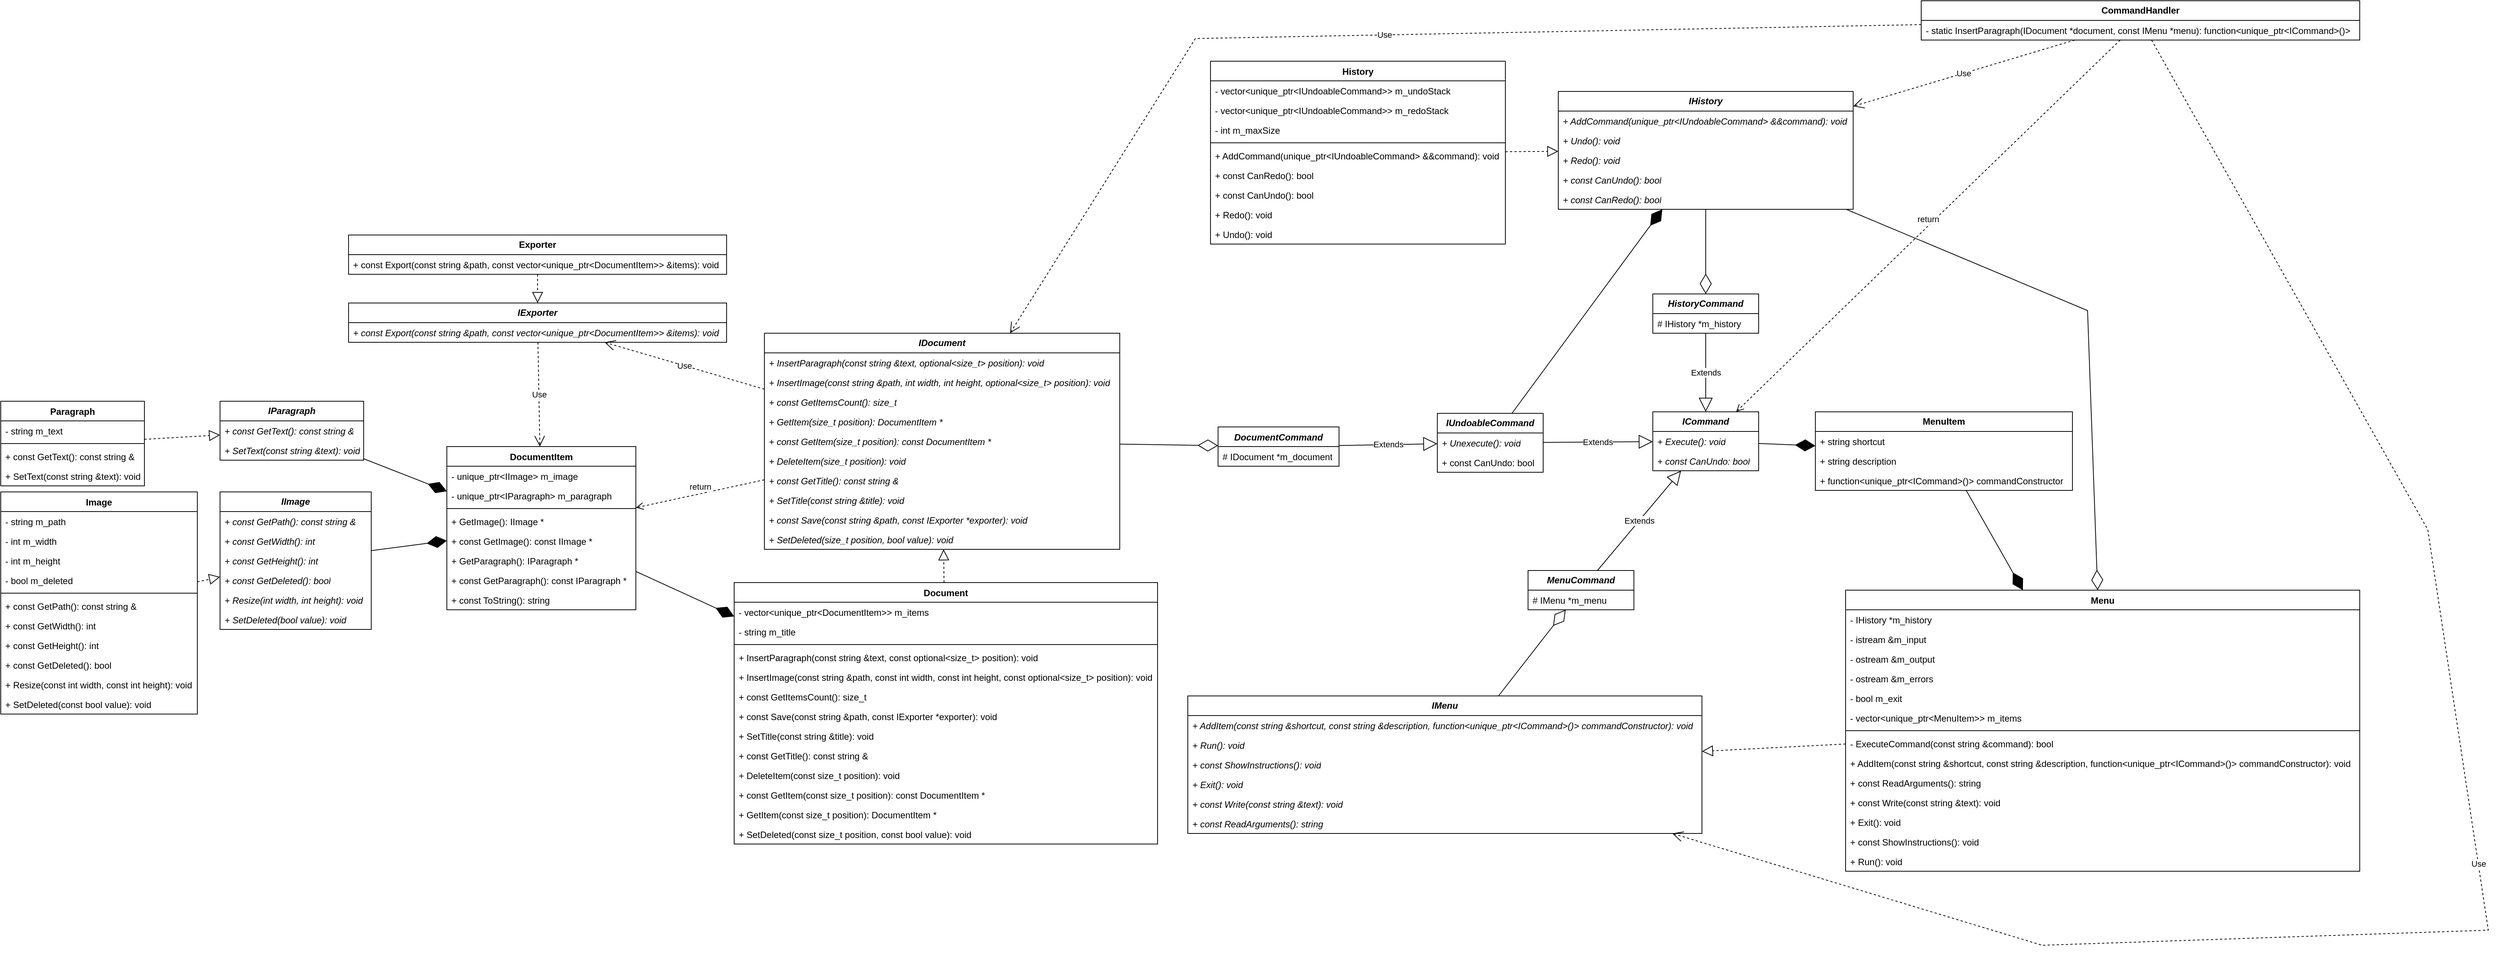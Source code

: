<mxfile version="24.8.4">
  <diagram id="XSEIN_3HVJe4exbuVmiA" name="Command">
    <mxGraphModel dx="1426" dy="823" grid="1" gridSize="10" guides="1" tooltips="1" connect="1" arrows="1" fold="1" page="1" pageScale="1" pageWidth="1600" pageHeight="1200" math="0" shadow="0">
      <root>
        <mxCell id="0" />
        <mxCell id="1" style="locked=1;" parent="0" />
        <mxCell id="NYVc3pRD7IJYINb0gON5-1" value="Paragraph" style="swimlane;fontStyle=1;align=center;verticalAlign=top;childLayout=stackLayout;horizontal=1;startSize=26;horizontalStack=0;resizeParent=1;resizeParentMax=0;resizeLast=0;collapsible=1;marginBottom=0;whiteSpace=wrap;html=1;fillColor=none;" parent="1" vertex="1">
          <mxGeometry x="40" y="570" width="190" height="112" as="geometry" />
        </mxCell>
        <mxCell id="NYVc3pRD7IJYINb0gON5-2" value="- string m_text" style="text;strokeColor=none;fillColor=none;align=left;verticalAlign=top;spacingLeft=4;spacingRight=4;overflow=hidden;rotatable=0;points=[[0,0.5],[1,0.5]];portConstraint=eastwest;whiteSpace=wrap;html=1;" parent="NYVc3pRD7IJYINb0gON5-1" vertex="1">
          <mxGeometry y="26" width="190" height="26" as="geometry" />
        </mxCell>
        <mxCell id="NYVc3pRD7IJYINb0gON5-3" value="" style="line;strokeWidth=1;fillColor=none;align=left;verticalAlign=middle;spacingTop=-1;spacingLeft=3;spacingRight=3;rotatable=0;labelPosition=right;points=[];portConstraint=eastwest;strokeColor=inherit;" parent="NYVc3pRD7IJYINb0gON5-1" vertex="1">
          <mxGeometry y="52" width="190" height="8" as="geometry" />
        </mxCell>
        <mxCell id="NYVc3pRD7IJYINb0gON5-4" value="+ const GetText(): const string &amp;amp;" style="text;strokeColor=none;fillColor=none;align=left;verticalAlign=top;spacingLeft=4;spacingRight=4;overflow=hidden;rotatable=0;points=[[0,0.5],[1,0.5]];portConstraint=eastwest;whiteSpace=wrap;html=1;" parent="NYVc3pRD7IJYINb0gON5-1" vertex="1">
          <mxGeometry y="60" width="190" height="26" as="geometry" />
        </mxCell>
        <mxCell id="NYVc3pRD7IJYINb0gON5-5" value="+ SetText(const string &amp;amp;text): void" style="text;strokeColor=none;fillColor=none;align=left;verticalAlign=top;spacingLeft=4;spacingRight=4;overflow=hidden;rotatable=0;points=[[0,0.5],[1,0.5]];portConstraint=eastwest;whiteSpace=wrap;html=1;" parent="NYVc3pRD7IJYINb0gON5-1" vertex="1">
          <mxGeometry y="86" width="190" height="26" as="geometry" />
        </mxCell>
        <mxCell id="NYVc3pRD7IJYINb0gON5-6" value="Image" style="swimlane;fontStyle=1;align=center;verticalAlign=top;childLayout=stackLayout;horizontal=1;startSize=26;horizontalStack=0;resizeParent=1;resizeParentMax=0;resizeLast=0;collapsible=1;marginBottom=0;whiteSpace=wrap;html=1;fillColor=none;" parent="1" vertex="1">
          <mxGeometry x="40" y="690" width="260" height="294" as="geometry" />
        </mxCell>
        <mxCell id="NYVc3pRD7IJYINb0gON5-7" value="- string m_path" style="text;strokeColor=none;fillColor=none;align=left;verticalAlign=top;spacingLeft=4;spacingRight=4;overflow=hidden;rotatable=0;points=[[0,0.5],[1,0.5]];portConstraint=eastwest;whiteSpace=wrap;html=1;" parent="NYVc3pRD7IJYINb0gON5-6" vertex="1">
          <mxGeometry y="26" width="260" height="26" as="geometry" />
        </mxCell>
        <mxCell id="NYVc3pRD7IJYINb0gON5-10" value="- int m_width" style="text;strokeColor=none;fillColor=none;align=left;verticalAlign=top;spacingLeft=4;spacingRight=4;overflow=hidden;rotatable=0;points=[[0,0.5],[1,0.5]];portConstraint=eastwest;whiteSpace=wrap;html=1;" parent="NYVc3pRD7IJYINb0gON5-6" vertex="1">
          <mxGeometry y="52" width="260" height="26" as="geometry" />
        </mxCell>
        <mxCell id="NYVc3pRD7IJYINb0gON5-11" value="- int m_height" style="text;strokeColor=none;fillColor=none;align=left;verticalAlign=top;spacingLeft=4;spacingRight=4;overflow=hidden;rotatable=0;points=[[0,0.5],[1,0.5]];portConstraint=eastwest;whiteSpace=wrap;html=1;" parent="NYVc3pRD7IJYINb0gON5-6" vertex="1">
          <mxGeometry y="78" width="260" height="26" as="geometry" />
        </mxCell>
        <mxCell id="NYVc3pRD7IJYINb0gON5-12" value="- bool m_deleted" style="text;strokeColor=none;fillColor=none;align=left;verticalAlign=top;spacingLeft=4;spacingRight=4;overflow=hidden;rotatable=0;points=[[0,0.5],[1,0.5]];portConstraint=eastwest;whiteSpace=wrap;html=1;" parent="NYVc3pRD7IJYINb0gON5-6" vertex="1">
          <mxGeometry y="104" width="260" height="26" as="geometry" />
        </mxCell>
        <mxCell id="NYVc3pRD7IJYINb0gON5-8" value="" style="line;strokeWidth=1;fillColor=none;align=left;verticalAlign=middle;spacingTop=-1;spacingLeft=3;spacingRight=3;rotatable=0;labelPosition=right;points=[];portConstraint=eastwest;strokeColor=inherit;" parent="NYVc3pRD7IJYINb0gON5-6" vertex="1">
          <mxGeometry y="130" width="260" height="8" as="geometry" />
        </mxCell>
        <mxCell id="NYVc3pRD7IJYINb0gON5-9" value="+ const GetPath(): const string &amp;amp;" style="text;strokeColor=none;fillColor=none;align=left;verticalAlign=top;spacingLeft=4;spacingRight=4;overflow=hidden;rotatable=0;points=[[0,0.5],[1,0.5]];portConstraint=eastwest;whiteSpace=wrap;html=1;" parent="NYVc3pRD7IJYINb0gON5-6" vertex="1">
          <mxGeometry y="138" width="260" height="26" as="geometry" />
        </mxCell>
        <mxCell id="NYVc3pRD7IJYINb0gON5-13" value="+ const GetWidth(): int" style="text;strokeColor=none;fillColor=none;align=left;verticalAlign=top;spacingLeft=4;spacingRight=4;overflow=hidden;rotatable=0;points=[[0,0.5],[1,0.5]];portConstraint=eastwest;whiteSpace=wrap;html=1;" parent="NYVc3pRD7IJYINb0gON5-6" vertex="1">
          <mxGeometry y="164" width="260" height="26" as="geometry" />
        </mxCell>
        <mxCell id="NYVc3pRD7IJYINb0gON5-14" value="+ const GetHeight(): int" style="text;strokeColor=none;fillColor=none;align=left;verticalAlign=top;spacingLeft=4;spacingRight=4;overflow=hidden;rotatable=0;points=[[0,0.5],[1,0.5]];portConstraint=eastwest;whiteSpace=wrap;html=1;" parent="NYVc3pRD7IJYINb0gON5-6" vertex="1">
          <mxGeometry y="190" width="260" height="26" as="geometry" />
        </mxCell>
        <mxCell id="NYVc3pRD7IJYINb0gON5-15" value="+ const GetDeleted(): bool" style="text;strokeColor=none;fillColor=none;align=left;verticalAlign=top;spacingLeft=4;spacingRight=4;overflow=hidden;rotatable=0;points=[[0,0.5],[1,0.5]];portConstraint=eastwest;whiteSpace=wrap;html=1;" parent="NYVc3pRD7IJYINb0gON5-6" vertex="1">
          <mxGeometry y="216" width="260" height="26" as="geometry" />
        </mxCell>
        <mxCell id="NYVc3pRD7IJYINb0gON5-20" value="+ Resize(const int width, const int height): void" style="text;strokeColor=none;fillColor=none;align=left;verticalAlign=top;spacingLeft=4;spacingRight=4;overflow=hidden;rotatable=0;points=[[0,0.5],[1,0.5]];portConstraint=eastwest;whiteSpace=wrap;html=1;" parent="NYVc3pRD7IJYINb0gON5-6" vertex="1">
          <mxGeometry y="242" width="260" height="26" as="geometry" />
        </mxCell>
        <mxCell id="NYVc3pRD7IJYINb0gON5-21" value="+ SetDeleted(const bool value): void" style="text;strokeColor=none;fillColor=none;align=left;verticalAlign=top;spacingLeft=4;spacingRight=4;overflow=hidden;rotatable=0;points=[[0,0.5],[1,0.5]];portConstraint=eastwest;whiteSpace=wrap;html=1;" parent="NYVc3pRD7IJYINb0gON5-6" vertex="1">
          <mxGeometry y="268" width="260" height="26" as="geometry" />
        </mxCell>
        <mxCell id="NYVc3pRD7IJYINb0gON5-22" value="&lt;b&gt;&lt;i&gt;IParagraph&lt;/i&gt;&lt;/b&gt;" style="swimlane;fontStyle=0;childLayout=stackLayout;horizontal=1;startSize=26;fillColor=none;horizontalStack=0;resizeParent=1;resizeParentMax=0;resizeLast=0;collapsible=1;marginBottom=0;whiteSpace=wrap;html=1;" parent="1" vertex="1">
          <mxGeometry x="330" y="570" width="190" height="78" as="geometry" />
        </mxCell>
        <mxCell id="NYVc3pRD7IJYINb0gON5-23" value="&lt;i&gt;+ const GetText(): const string &amp;amp;&lt;/i&gt;" style="text;strokeColor=none;fillColor=none;align=left;verticalAlign=top;spacingLeft=4;spacingRight=4;overflow=hidden;rotatable=0;points=[[0,0.5],[1,0.5]];portConstraint=eastwest;whiteSpace=wrap;html=1;" parent="NYVc3pRD7IJYINb0gON5-22" vertex="1">
          <mxGeometry y="26" width="190" height="26" as="geometry" />
        </mxCell>
        <mxCell id="NYVc3pRD7IJYINb0gON5-24" value="&lt;i&gt;+ SetText(const string &amp;amp;text): void&lt;/i&gt;" style="text;strokeColor=none;fillColor=none;align=left;verticalAlign=top;spacingLeft=4;spacingRight=4;overflow=hidden;rotatable=0;points=[[0,0.5],[1,0.5]];portConstraint=eastwest;whiteSpace=wrap;html=1;" parent="NYVc3pRD7IJYINb0gON5-22" vertex="1">
          <mxGeometry y="52" width="190" height="26" as="geometry" />
        </mxCell>
        <mxCell id="NYVc3pRD7IJYINb0gON5-26" value="" style="endArrow=block;dashed=1;endFill=0;endSize=12;html=1;rounded=0;" parent="1" source="NYVc3pRD7IJYINb0gON5-1" target="NYVc3pRD7IJYINb0gON5-22" edge="1">
          <mxGeometry width="160" relative="1" as="geometry">
            <mxPoint x="450" y="750" as="sourcePoint" />
            <mxPoint x="610" y="750" as="targetPoint" />
          </mxGeometry>
        </mxCell>
        <mxCell id="NYVc3pRD7IJYINb0gON5-27" value="&lt;b&gt;&lt;i&gt;IImage&lt;/i&gt;&lt;/b&gt;" style="swimlane;fontStyle=0;childLayout=stackLayout;horizontal=1;startSize=26;fillColor=none;horizontalStack=0;resizeParent=1;resizeParentMax=0;resizeLast=0;collapsible=1;marginBottom=0;whiteSpace=wrap;html=1;" parent="1" vertex="1">
          <mxGeometry x="330" y="690" width="200" height="182" as="geometry" />
        </mxCell>
        <mxCell id="NYVc3pRD7IJYINb0gON5-28" value="&lt;i&gt;+ const GetPath(): const string &amp;amp;&lt;/i&gt;" style="text;strokeColor=none;fillColor=none;align=left;verticalAlign=top;spacingLeft=4;spacingRight=4;overflow=hidden;rotatable=0;points=[[0,0.5],[1,0.5]];portConstraint=eastwest;whiteSpace=wrap;html=1;" parent="NYVc3pRD7IJYINb0gON5-27" vertex="1">
          <mxGeometry y="26" width="200" height="26" as="geometry" />
        </mxCell>
        <mxCell id="NYVc3pRD7IJYINb0gON5-29" value="&lt;i&gt;+ const GetWidth(): int&lt;/i&gt;" style="text;strokeColor=none;fillColor=none;align=left;verticalAlign=top;spacingLeft=4;spacingRight=4;overflow=hidden;rotatable=0;points=[[0,0.5],[1,0.5]];portConstraint=eastwest;whiteSpace=wrap;html=1;" parent="NYVc3pRD7IJYINb0gON5-27" vertex="1">
          <mxGeometry y="52" width="200" height="26" as="geometry" />
        </mxCell>
        <mxCell id="NYVc3pRD7IJYINb0gON5-30" value="&lt;i&gt;+ const GetHeight(): int&lt;/i&gt;" style="text;strokeColor=none;fillColor=none;align=left;verticalAlign=top;spacingLeft=4;spacingRight=4;overflow=hidden;rotatable=0;points=[[0,0.5],[1,0.5]];portConstraint=eastwest;whiteSpace=wrap;html=1;" parent="NYVc3pRD7IJYINb0gON5-27" vertex="1">
          <mxGeometry y="78" width="200" height="26" as="geometry" />
        </mxCell>
        <mxCell id="NYVc3pRD7IJYINb0gON5-31" value="&lt;i&gt;+ const GetDeleted(): bool&lt;/i&gt;" style="text;strokeColor=none;fillColor=none;align=left;verticalAlign=top;spacingLeft=4;spacingRight=4;overflow=hidden;rotatable=0;points=[[0,0.5],[1,0.5]];portConstraint=eastwest;whiteSpace=wrap;html=1;" parent="NYVc3pRD7IJYINb0gON5-27" vertex="1">
          <mxGeometry y="104" width="200" height="26" as="geometry" />
        </mxCell>
        <mxCell id="NYVc3pRD7IJYINb0gON5-32" value="&lt;i&gt;+ Resize(int width, int height): void&lt;/i&gt;" style="text;strokeColor=none;fillColor=none;align=left;verticalAlign=top;spacingLeft=4;spacingRight=4;overflow=hidden;rotatable=0;points=[[0,0.5],[1,0.5]];portConstraint=eastwest;whiteSpace=wrap;html=1;" parent="NYVc3pRD7IJYINb0gON5-27" vertex="1">
          <mxGeometry y="130" width="200" height="26" as="geometry" />
        </mxCell>
        <mxCell id="NYVc3pRD7IJYINb0gON5-33" value="&lt;i&gt;+ SetDeleted(bool value): void&lt;/i&gt;" style="text;strokeColor=none;fillColor=none;align=left;verticalAlign=top;spacingLeft=4;spacingRight=4;overflow=hidden;rotatable=0;points=[[0,0.5],[1,0.5]];portConstraint=eastwest;whiteSpace=wrap;html=1;" parent="NYVc3pRD7IJYINb0gON5-27" vertex="1">
          <mxGeometry y="156" width="200" height="26" as="geometry" />
        </mxCell>
        <mxCell id="NYVc3pRD7IJYINb0gON5-34" value="" style="endArrow=block;dashed=1;endFill=0;endSize=12;html=1;rounded=0;" parent="1" source="NYVc3pRD7IJYINb0gON5-6" target="NYVc3pRD7IJYINb0gON5-27" edge="1">
          <mxGeometry width="160" relative="1" as="geometry">
            <mxPoint x="450" y="750" as="sourcePoint" />
            <mxPoint x="610" y="750" as="targetPoint" />
          </mxGeometry>
        </mxCell>
        <mxCell id="NYVc3pRD7IJYINb0gON5-35" value="DocumentItem" style="swimlane;fontStyle=1;align=center;verticalAlign=top;childLayout=stackLayout;horizontal=1;startSize=26;horizontalStack=0;resizeParent=1;resizeParentMax=0;resizeLast=0;collapsible=1;marginBottom=0;whiteSpace=wrap;html=1;fillColor=none;" parent="1" vertex="1">
          <mxGeometry x="630" y="630" width="250" height="216" as="geometry" />
        </mxCell>
        <mxCell id="NYVc3pRD7IJYINb0gON5-36" value="- unique_ptr&amp;lt;IImage&amp;gt; m_image" style="text;strokeColor=none;fillColor=none;align=left;verticalAlign=top;spacingLeft=4;spacingRight=4;overflow=hidden;rotatable=0;points=[[0,0.5],[1,0.5]];portConstraint=eastwest;whiteSpace=wrap;html=1;" parent="NYVc3pRD7IJYINb0gON5-35" vertex="1">
          <mxGeometry y="26" width="250" height="26" as="geometry" />
        </mxCell>
        <mxCell id="NYVc3pRD7IJYINb0gON5-39" value="- unique_ptr&amp;lt;IParagraph&amp;gt; m_paragraph" style="text;strokeColor=none;fillColor=none;align=left;verticalAlign=top;spacingLeft=4;spacingRight=4;overflow=hidden;rotatable=0;points=[[0,0.5],[1,0.5]];portConstraint=eastwest;whiteSpace=wrap;html=1;" parent="NYVc3pRD7IJYINb0gON5-35" vertex="1">
          <mxGeometry y="52" width="250" height="26" as="geometry" />
        </mxCell>
        <mxCell id="NYVc3pRD7IJYINb0gON5-37" value="" style="line;strokeWidth=1;fillColor=none;align=left;verticalAlign=middle;spacingTop=-1;spacingLeft=3;spacingRight=3;rotatable=0;labelPosition=right;points=[];portConstraint=eastwest;strokeColor=inherit;" parent="NYVc3pRD7IJYINb0gON5-35" vertex="1">
          <mxGeometry y="78" width="250" height="8" as="geometry" />
        </mxCell>
        <mxCell id="NYVc3pRD7IJYINb0gON5-38" value="+ GetImage(): IImage *" style="text;strokeColor=none;fillColor=none;align=left;verticalAlign=top;spacingLeft=4;spacingRight=4;overflow=hidden;rotatable=0;points=[[0,0.5],[1,0.5]];portConstraint=eastwest;whiteSpace=wrap;html=1;" parent="NYVc3pRD7IJYINb0gON5-35" vertex="1">
          <mxGeometry y="86" width="250" height="26" as="geometry" />
        </mxCell>
        <mxCell id="NYVc3pRD7IJYINb0gON5-42" value="+ const GetImage(): const IImage *" style="text;strokeColor=none;fillColor=none;align=left;verticalAlign=top;spacingLeft=4;spacingRight=4;overflow=hidden;rotatable=0;points=[[0,0.5],[1,0.5]];portConstraint=eastwest;whiteSpace=wrap;html=1;" parent="NYVc3pRD7IJYINb0gON5-35" vertex="1">
          <mxGeometry y="112" width="250" height="26" as="geometry" />
        </mxCell>
        <mxCell id="NYVc3pRD7IJYINb0gON5-43" value="+ GetParagraph(): IParagraph *" style="text;strokeColor=none;fillColor=none;align=left;verticalAlign=top;spacingLeft=4;spacingRight=4;overflow=hidden;rotatable=0;points=[[0,0.5],[1,0.5]];portConstraint=eastwest;whiteSpace=wrap;html=1;" parent="NYVc3pRD7IJYINb0gON5-35" vertex="1">
          <mxGeometry y="138" width="250" height="26" as="geometry" />
        </mxCell>
        <mxCell id="NYVc3pRD7IJYINb0gON5-44" value="+ const GetParagraph(): const IParagraph *" style="text;strokeColor=none;fillColor=none;align=left;verticalAlign=top;spacingLeft=4;spacingRight=4;overflow=hidden;rotatable=0;points=[[0,0.5],[1,0.5]];portConstraint=eastwest;whiteSpace=wrap;html=1;" parent="NYVc3pRD7IJYINb0gON5-35" vertex="1">
          <mxGeometry y="164" width="250" height="26" as="geometry" />
        </mxCell>
        <mxCell id="NYVc3pRD7IJYINb0gON5-45" value="+ const ToString(): string" style="text;strokeColor=none;fillColor=none;align=left;verticalAlign=top;spacingLeft=4;spacingRight=4;overflow=hidden;rotatable=0;points=[[0,0.5],[1,0.5]];portConstraint=eastwest;whiteSpace=wrap;html=1;" parent="NYVc3pRD7IJYINb0gON5-35" vertex="1">
          <mxGeometry y="190" width="250" height="26" as="geometry" />
        </mxCell>
        <mxCell id="NYVc3pRD7IJYINb0gON5-40" value="" style="endArrow=diamondThin;endFill=1;endSize=24;html=1;rounded=0;" parent="1" source="NYVc3pRD7IJYINb0gON5-22" target="NYVc3pRD7IJYINb0gON5-35" edge="1">
          <mxGeometry width="160" relative="1" as="geometry">
            <mxPoint x="550" y="600" as="sourcePoint" />
            <mxPoint x="710" y="600" as="targetPoint" />
          </mxGeometry>
        </mxCell>
        <mxCell id="NYVc3pRD7IJYINb0gON5-41" value="" style="endArrow=diamondThin;endFill=1;endSize=24;html=1;rounded=0;" parent="1" source="NYVc3pRD7IJYINb0gON5-27" target="NYVc3pRD7IJYINb0gON5-35" edge="1">
          <mxGeometry width="160" relative="1" as="geometry">
            <mxPoint x="550" y="600" as="sourcePoint" />
            <mxPoint x="710" y="600" as="targetPoint" />
          </mxGeometry>
        </mxCell>
        <mxCell id="NYVc3pRD7IJYINb0gON5-46" value="&lt;b&gt;&lt;i&gt;IDocument&lt;/i&gt;&lt;/b&gt;" style="swimlane;fontStyle=0;childLayout=stackLayout;horizontal=1;startSize=26;fillColor=none;horizontalStack=0;resizeParent=1;resizeParentMax=0;resizeLast=0;collapsible=1;marginBottom=0;whiteSpace=wrap;html=1;" parent="1" vertex="1">
          <mxGeometry x="1050" y="480" width="470" height="286" as="geometry" />
        </mxCell>
        <mxCell id="NYVc3pRD7IJYINb0gON5-47" value="&lt;i&gt;+ InsertParagraph(const string &amp;amp;text, optional&amp;lt;size_t&amp;gt; position): void&lt;/i&gt;" style="text;strokeColor=none;fillColor=none;align=left;verticalAlign=top;spacingLeft=4;spacingRight=4;overflow=hidden;rotatable=0;points=[[0,0.5],[1,0.5]];portConstraint=eastwest;whiteSpace=wrap;html=1;" parent="NYVc3pRD7IJYINb0gON5-46" vertex="1">
          <mxGeometry y="26" width="470" height="26" as="geometry" />
        </mxCell>
        <mxCell id="NYVc3pRD7IJYINb0gON5-48" value="+ InsertImage(const string &amp;amp;path, int width, int height, optional&amp;lt;size_t&amp;gt; position): void" style="text;strokeColor=none;fillColor=none;align=left;verticalAlign=top;spacingLeft=4;spacingRight=4;overflow=hidden;rotatable=0;points=[[0,0.5],[1,0.5]];portConstraint=eastwest;whiteSpace=wrap;html=1;fontStyle=2" parent="NYVc3pRD7IJYINb0gON5-46" vertex="1">
          <mxGeometry y="52" width="470" height="26" as="geometry" />
        </mxCell>
        <mxCell id="NYVc3pRD7IJYINb0gON5-49" value="+ const GetItemsCount(): size_t" style="text;strokeColor=none;fillColor=none;align=left;verticalAlign=top;spacingLeft=4;spacingRight=4;overflow=hidden;rotatable=0;points=[[0,0.5],[1,0.5]];portConstraint=eastwest;whiteSpace=wrap;html=1;fontStyle=2" parent="NYVc3pRD7IJYINb0gON5-46" vertex="1">
          <mxGeometry y="78" width="470" height="26" as="geometry" />
        </mxCell>
        <mxCell id="NYVc3pRD7IJYINb0gON5-50" value="&lt;i&gt;+ GetItem(size_t position): DocumentItem *&lt;/i&gt;" style="text;strokeColor=none;fillColor=none;align=left;verticalAlign=top;spacingLeft=4;spacingRight=4;overflow=hidden;rotatable=0;points=[[0,0.5],[1,0.5]];portConstraint=eastwest;whiteSpace=wrap;html=1;" parent="NYVc3pRD7IJYINb0gON5-46" vertex="1">
          <mxGeometry y="104" width="470" height="26" as="geometry" />
        </mxCell>
        <mxCell id="NYVc3pRD7IJYINb0gON5-51" value="&lt;i&gt;+ const GetItem(size_t position): const DocumentItem *&lt;/i&gt;" style="text;strokeColor=none;fillColor=none;align=left;verticalAlign=top;spacingLeft=4;spacingRight=4;overflow=hidden;rotatable=0;points=[[0,0.5],[1,0.5]];portConstraint=eastwest;whiteSpace=wrap;html=1;" parent="NYVc3pRD7IJYINb0gON5-46" vertex="1">
          <mxGeometry y="130" width="470" height="26" as="geometry" />
        </mxCell>
        <mxCell id="NYVc3pRD7IJYINb0gON5-52" value="&lt;i&gt;+ DeleteItem(size_t position): void&lt;/i&gt;" style="text;strokeColor=none;fillColor=none;align=left;verticalAlign=top;spacingLeft=4;spacingRight=4;overflow=hidden;rotatable=0;points=[[0,0.5],[1,0.5]];portConstraint=eastwest;whiteSpace=wrap;html=1;" parent="NYVc3pRD7IJYINb0gON5-46" vertex="1">
          <mxGeometry y="156" width="470" height="26" as="geometry" />
        </mxCell>
        <mxCell id="NYVc3pRD7IJYINb0gON5-53" value="&lt;i&gt;+ const GetTitle(): const string &amp;amp;&lt;/i&gt;" style="text;strokeColor=none;fillColor=none;align=left;verticalAlign=top;spacingLeft=4;spacingRight=4;overflow=hidden;rotatable=0;points=[[0,0.5],[1,0.5]];portConstraint=eastwest;whiteSpace=wrap;html=1;" parent="NYVc3pRD7IJYINb0gON5-46" vertex="1">
          <mxGeometry y="182" width="470" height="26" as="geometry" />
        </mxCell>
        <mxCell id="NYVc3pRD7IJYINb0gON5-54" value="&lt;i&gt;+ SetTitle(const string &amp;amp;title): void&lt;/i&gt;" style="text;strokeColor=none;fillColor=none;align=left;verticalAlign=top;spacingLeft=4;spacingRight=4;overflow=hidden;rotatable=0;points=[[0,0.5],[1,0.5]];portConstraint=eastwest;whiteSpace=wrap;html=1;" parent="NYVc3pRD7IJYINb0gON5-46" vertex="1">
          <mxGeometry y="208" width="470" height="26" as="geometry" />
        </mxCell>
        <mxCell id="NYVc3pRD7IJYINb0gON5-55" value="&lt;i&gt;+ const Save(const string &amp;amp;path, const IExporter *exporter): void&lt;/i&gt;" style="text;strokeColor=none;fillColor=none;align=left;verticalAlign=top;spacingLeft=4;spacingRight=4;overflow=hidden;rotatable=0;points=[[0,0.5],[1,0.5]];portConstraint=eastwest;whiteSpace=wrap;html=1;" parent="NYVc3pRD7IJYINb0gON5-46" vertex="1">
          <mxGeometry y="234" width="470" height="26" as="geometry" />
        </mxCell>
        <mxCell id="NYVc3pRD7IJYINb0gON5-72" value="&lt;i&gt;+ SetDeleted(size_t position, bool value): void&lt;/i&gt;" style="text;strokeColor=none;fillColor=none;align=left;verticalAlign=top;spacingLeft=4;spacingRight=4;overflow=hidden;rotatable=0;points=[[0,0.5],[1,0.5]];portConstraint=eastwest;whiteSpace=wrap;html=1;" parent="NYVc3pRD7IJYINb0gON5-46" vertex="1">
          <mxGeometry y="260" width="470" height="26" as="geometry" />
        </mxCell>
        <mxCell id="NYVc3pRD7IJYINb0gON5-56" value="return" style="html=1;verticalAlign=bottom;endArrow=open;dashed=1;endSize=8;curved=0;rounded=0;" parent="1" source="NYVc3pRD7IJYINb0gON5-46" target="NYVc3pRD7IJYINb0gON5-35" edge="1">
          <mxGeometry relative="1" as="geometry">
            <mxPoint x="1330" y="750" as="sourcePoint" />
            <mxPoint x="1250" y="750" as="targetPoint" />
          </mxGeometry>
        </mxCell>
        <mxCell id="NYVc3pRD7IJYINb0gON5-57" value="Document" style="swimlane;fontStyle=1;align=center;verticalAlign=top;childLayout=stackLayout;horizontal=1;startSize=26;horizontalStack=0;resizeParent=1;resizeParentMax=0;resizeLast=0;collapsible=1;marginBottom=0;whiteSpace=wrap;html=1;fillColor=none;" parent="1" vertex="1">
          <mxGeometry x="1010" y="810" width="560" height="346" as="geometry" />
        </mxCell>
        <mxCell id="NYVc3pRD7IJYINb0gON5-58" value="- vector&amp;lt;unique_ptr&amp;lt;DocumentItem&amp;gt;&amp;gt; m_items" style="text;strokeColor=none;fillColor=none;align=left;verticalAlign=top;spacingLeft=4;spacingRight=4;overflow=hidden;rotatable=0;points=[[0,0.5],[1,0.5]];portConstraint=eastwest;whiteSpace=wrap;html=1;" parent="NYVc3pRD7IJYINb0gON5-57" vertex="1">
          <mxGeometry y="26" width="560" height="26" as="geometry" />
        </mxCell>
        <mxCell id="NYVc3pRD7IJYINb0gON5-71" value="- string m_title" style="text;strokeColor=none;fillColor=none;align=left;verticalAlign=top;spacingLeft=4;spacingRight=4;overflow=hidden;rotatable=0;points=[[0,0.5],[1,0.5]];portConstraint=eastwest;whiteSpace=wrap;html=1;" parent="NYVc3pRD7IJYINb0gON5-57" vertex="1">
          <mxGeometry y="52" width="560" height="26" as="geometry" />
        </mxCell>
        <mxCell id="NYVc3pRD7IJYINb0gON5-59" value="" style="line;strokeWidth=1;fillColor=none;align=left;verticalAlign=middle;spacingTop=-1;spacingLeft=3;spacingRight=3;rotatable=0;labelPosition=right;points=[];portConstraint=eastwest;strokeColor=inherit;" parent="NYVc3pRD7IJYINb0gON5-57" vertex="1">
          <mxGeometry y="78" width="560" height="8" as="geometry" />
        </mxCell>
        <mxCell id="NYVc3pRD7IJYINb0gON5-61" value="&lt;span&gt;+ InsertParagraph(const string &amp;amp;text, const optional&amp;lt;size_t&amp;gt; position): void&lt;/span&gt;" style="text;strokeColor=none;fillColor=none;align=left;verticalAlign=top;spacingLeft=4;spacingRight=4;overflow=hidden;rotatable=0;points=[[0,0.5],[1,0.5]];portConstraint=eastwest;whiteSpace=wrap;html=1;fontStyle=0" parent="NYVc3pRD7IJYINb0gON5-57" vertex="1">
          <mxGeometry y="86" width="560" height="26" as="geometry" />
        </mxCell>
        <mxCell id="NYVc3pRD7IJYINb0gON5-62" value="+ InsertImage(const string &amp;amp;path, const int width, const int height, const optional&amp;lt;size_t&amp;gt; position): void" style="text;strokeColor=none;fillColor=none;align=left;verticalAlign=top;spacingLeft=4;spacingRight=4;overflow=hidden;rotatable=0;points=[[0,0.5],[1,0.5]];portConstraint=eastwest;whiteSpace=wrap;html=1;fontStyle=0" parent="NYVc3pRD7IJYINb0gON5-57" vertex="1">
          <mxGeometry y="112" width="560" height="26" as="geometry" />
        </mxCell>
        <mxCell id="NYVc3pRD7IJYINb0gON5-63" value="+ const GetItemsCount(): size_t" style="text;strokeColor=none;fillColor=none;align=left;verticalAlign=top;spacingLeft=4;spacingRight=4;overflow=hidden;rotatable=0;points=[[0,0.5],[1,0.5]];portConstraint=eastwest;whiteSpace=wrap;html=1;fontStyle=0" parent="NYVc3pRD7IJYINb0gON5-57" vertex="1">
          <mxGeometry y="138" width="560" height="26" as="geometry" />
        </mxCell>
        <mxCell id="NYVc3pRD7IJYINb0gON5-69" value="&lt;span&gt;+ const Save(const string &amp;amp;path, const IExporter *exporter): void&lt;/span&gt;" style="text;strokeColor=none;fillColor=none;align=left;verticalAlign=top;spacingLeft=4;spacingRight=4;overflow=hidden;rotatable=0;points=[[0,0.5],[1,0.5]];portConstraint=eastwest;whiteSpace=wrap;html=1;fontStyle=0" parent="NYVc3pRD7IJYINb0gON5-57" vertex="1">
          <mxGeometry y="164" width="560" height="26" as="geometry" />
        </mxCell>
        <mxCell id="NYVc3pRD7IJYINb0gON5-68" value="&lt;span&gt;+ SetTitle(const string &amp;amp;title): void&lt;/span&gt;" style="text;strokeColor=none;fillColor=none;align=left;verticalAlign=top;spacingLeft=4;spacingRight=4;overflow=hidden;rotatable=0;points=[[0,0.5],[1,0.5]];portConstraint=eastwest;whiteSpace=wrap;html=1;fontStyle=0" parent="NYVc3pRD7IJYINb0gON5-57" vertex="1">
          <mxGeometry y="190" width="560" height="26" as="geometry" />
        </mxCell>
        <mxCell id="NYVc3pRD7IJYINb0gON5-67" value="&lt;span&gt;+ const GetTitle(): const string &amp;amp;&lt;/span&gt;" style="text;strokeColor=none;fillColor=none;align=left;verticalAlign=top;spacingLeft=4;spacingRight=4;overflow=hidden;rotatable=0;points=[[0,0.5],[1,0.5]];portConstraint=eastwest;whiteSpace=wrap;html=1;fontStyle=0" parent="NYVc3pRD7IJYINb0gON5-57" vertex="1">
          <mxGeometry y="216" width="560" height="26" as="geometry" />
        </mxCell>
        <mxCell id="NYVc3pRD7IJYINb0gON5-66" value="&lt;span&gt;+ DeleteItem(const size_t position): void&lt;/span&gt;" style="text;strokeColor=none;fillColor=none;align=left;verticalAlign=top;spacingLeft=4;spacingRight=4;overflow=hidden;rotatable=0;points=[[0,0.5],[1,0.5]];portConstraint=eastwest;whiteSpace=wrap;html=1;fontStyle=0" parent="NYVc3pRD7IJYINb0gON5-57" vertex="1">
          <mxGeometry y="242" width="560" height="26" as="geometry" />
        </mxCell>
        <mxCell id="NYVc3pRD7IJYINb0gON5-65" value="&lt;span&gt;+ const GetItem(const size_t position): const DocumentItem *&lt;/span&gt;" style="text;strokeColor=none;fillColor=none;align=left;verticalAlign=top;spacingLeft=4;spacingRight=4;overflow=hidden;rotatable=0;points=[[0,0.5],[1,0.5]];portConstraint=eastwest;whiteSpace=wrap;html=1;fontStyle=0" parent="NYVc3pRD7IJYINb0gON5-57" vertex="1">
          <mxGeometry y="268" width="560" height="26" as="geometry" />
        </mxCell>
        <mxCell id="NYVc3pRD7IJYINb0gON5-64" value="&lt;span&gt;+ GetItem(const size_t position): DocumentItem *&lt;/span&gt;" style="text;strokeColor=none;fillColor=none;align=left;verticalAlign=top;spacingLeft=4;spacingRight=4;overflow=hidden;rotatable=0;points=[[0,0.5],[1,0.5]];portConstraint=eastwest;whiteSpace=wrap;html=1;fontStyle=0" parent="NYVc3pRD7IJYINb0gON5-57" vertex="1">
          <mxGeometry y="294" width="560" height="26" as="geometry" />
        </mxCell>
        <mxCell id="NYVc3pRD7IJYINb0gON5-73" value="&lt;span&gt;+ SetDeleted(const size_t position, const bool value): void&lt;/span&gt;" style="text;strokeColor=none;fillColor=none;align=left;verticalAlign=top;spacingLeft=4;spacingRight=4;overflow=hidden;rotatable=0;points=[[0,0.5],[1,0.5]];portConstraint=eastwest;whiteSpace=wrap;html=1;fontStyle=0" parent="NYVc3pRD7IJYINb0gON5-57" vertex="1">
          <mxGeometry y="320" width="560" height="26" as="geometry" />
        </mxCell>
        <mxCell id="NYVc3pRD7IJYINb0gON5-70" value="" style="endArrow=diamondThin;endFill=1;endSize=24;html=1;rounded=0;" parent="1" source="NYVc3pRD7IJYINb0gON5-35" target="NYVc3pRD7IJYINb0gON5-57" edge="1">
          <mxGeometry width="160" relative="1" as="geometry">
            <mxPoint x="820" y="900" as="sourcePoint" />
            <mxPoint x="980" y="900" as="targetPoint" />
          </mxGeometry>
        </mxCell>
        <mxCell id="NYVc3pRD7IJYINb0gON5-74" value="" style="endArrow=block;dashed=1;endFill=0;endSize=12;html=1;rounded=0;" parent="1" source="NYVc3pRD7IJYINb0gON5-57" target="NYVc3pRD7IJYINb0gON5-46" edge="1">
          <mxGeometry width="160" relative="1" as="geometry">
            <mxPoint x="1080" y="1290" as="sourcePoint" />
            <mxPoint x="1240" y="1290" as="targetPoint" />
          </mxGeometry>
        </mxCell>
        <mxCell id="NYVc3pRD7IJYINb0gON5-75" value="&lt;b&gt;&lt;i&gt;IExporter&lt;/i&gt;&lt;/b&gt;" style="swimlane;fontStyle=0;childLayout=stackLayout;horizontal=1;startSize=26;fillColor=none;horizontalStack=0;resizeParent=1;resizeParentMax=0;resizeLast=0;collapsible=1;marginBottom=0;whiteSpace=wrap;html=1;" parent="1" vertex="1">
          <mxGeometry x="500" y="440" width="500" height="52" as="geometry" />
        </mxCell>
        <mxCell id="NYVc3pRD7IJYINb0gON5-78" value="&lt;i&gt;+ const Export(const string &amp;amp;path, const vector&amp;lt;unique_ptr&amp;lt;DocumentItem&amp;gt;&amp;gt; &amp;amp;items): void&lt;/i&gt;" style="text;strokeColor=none;fillColor=none;align=left;verticalAlign=top;spacingLeft=4;spacingRight=4;overflow=hidden;rotatable=0;points=[[0,0.5],[1,0.5]];portConstraint=eastwest;whiteSpace=wrap;html=1;" parent="NYVc3pRD7IJYINb0gON5-75" vertex="1">
          <mxGeometry y="26" width="500" height="26" as="geometry" />
        </mxCell>
        <mxCell id="NYVc3pRD7IJYINb0gON5-79" value="Use" style="endArrow=open;endSize=12;dashed=1;html=1;rounded=0;" parent="1" source="NYVc3pRD7IJYINb0gON5-46" target="NYVc3pRD7IJYINb0gON5-75" edge="1">
          <mxGeometry width="160" relative="1" as="geometry">
            <mxPoint x="850" y="630" as="sourcePoint" />
            <mxPoint x="820" y="560" as="targetPoint" />
          </mxGeometry>
        </mxCell>
        <mxCell id="NYVc3pRD7IJYINb0gON5-81" value="Use" style="endArrow=open;endSize=12;dashed=1;html=1;rounded=0;" parent="1" source="NYVc3pRD7IJYINb0gON5-75" target="NYVc3pRD7IJYINb0gON5-35" edge="1">
          <mxGeometry width="160" relative="1" as="geometry">
            <mxPoint x="850" y="630" as="sourcePoint" />
            <mxPoint x="1010" y="630" as="targetPoint" />
          </mxGeometry>
        </mxCell>
        <mxCell id="NYVc3pRD7IJYINb0gON5-82" value="&lt;b&gt;Exporter&lt;/b&gt;" style="swimlane;fontStyle=0;childLayout=stackLayout;horizontal=1;startSize=26;fillColor=none;horizontalStack=0;resizeParent=1;resizeParentMax=0;resizeLast=0;collapsible=1;marginBottom=0;whiteSpace=wrap;html=1;" parent="1" vertex="1">
          <mxGeometry x="500" y="350" width="500" height="52" as="geometry" />
        </mxCell>
        <mxCell id="NYVc3pRD7IJYINb0gON5-86" value="&lt;span&gt;+ const Export(const string &amp;amp;path, const vector&amp;lt;unique_ptr&amp;lt;DocumentItem&amp;gt;&amp;gt; &amp;amp;items): void&lt;/span&gt;" style="text;strokeColor=none;fillColor=none;align=left;verticalAlign=top;spacingLeft=4;spacingRight=4;overflow=hidden;rotatable=0;points=[[0,0.5],[1,0.5]];portConstraint=eastwest;whiteSpace=wrap;html=1;fontStyle=0" parent="NYVc3pRD7IJYINb0gON5-82" vertex="1">
          <mxGeometry y="26" width="500" height="26" as="geometry" />
        </mxCell>
        <mxCell id="NYVc3pRD7IJYINb0gON5-87" value="" style="endArrow=block;dashed=1;endFill=0;endSize=12;html=1;rounded=0;" parent="1" source="NYVc3pRD7IJYINb0gON5-82" target="NYVc3pRD7IJYINb0gON5-75" edge="1">
          <mxGeometry width="160" relative="1" as="geometry">
            <mxPoint x="850" y="630" as="sourcePoint" />
            <mxPoint x="1010" y="630" as="targetPoint" />
          </mxGeometry>
        </mxCell>
        <mxCell id="NYVc3pRD7IJYINb0gON5-88" value="&lt;b&gt;&lt;i&gt;ICommand&lt;/i&gt;&lt;/b&gt;" style="swimlane;fontStyle=0;childLayout=stackLayout;horizontal=1;startSize=26;fillColor=none;horizontalStack=0;resizeParent=1;resizeParentMax=0;resizeLast=0;collapsible=1;marginBottom=0;whiteSpace=wrap;html=1;" parent="1" vertex="1">
          <mxGeometry x="2225" y="584" width="140" height="78" as="geometry" />
        </mxCell>
        <mxCell id="NYVc3pRD7IJYINb0gON5-89" value="&lt;i&gt;+ Execute(): void&lt;/i&gt;" style="text;strokeColor=none;fillColor=none;align=left;verticalAlign=top;spacingLeft=4;spacingRight=4;overflow=hidden;rotatable=0;points=[[0,0.5],[1,0.5]];portConstraint=eastwest;whiteSpace=wrap;html=1;" parent="NYVc3pRD7IJYINb0gON5-88" vertex="1">
          <mxGeometry y="26" width="140" height="26" as="geometry" />
        </mxCell>
        <mxCell id="NYVc3pRD7IJYINb0gON5-90" value="&lt;i&gt;+ const CanUndo: bool&lt;/i&gt;" style="text;strokeColor=none;fillColor=none;align=left;verticalAlign=top;spacingLeft=4;spacingRight=4;overflow=hidden;rotatable=0;points=[[0,0.5],[1,0.5]];portConstraint=eastwest;whiteSpace=wrap;html=1;" parent="NYVc3pRD7IJYINb0gON5-88" vertex="1">
          <mxGeometry y="52" width="140" height="26" as="geometry" />
        </mxCell>
        <mxCell id="NYVc3pRD7IJYINb0gON5-92" value="&lt;b&gt;&lt;i&gt;IUndoableCommand&lt;/i&gt;&lt;/b&gt;" style="swimlane;fontStyle=0;childLayout=stackLayout;horizontal=1;startSize=26;fillColor=none;horizontalStack=0;resizeParent=1;resizeParentMax=0;resizeLast=0;collapsible=1;marginBottom=0;whiteSpace=wrap;html=1;" parent="1" vertex="1">
          <mxGeometry x="1940" y="586" width="140" height="78" as="geometry" />
        </mxCell>
        <mxCell id="NYVc3pRD7IJYINb0gON5-94" value="&lt;i&gt;+ Unexecute(): void&lt;/i&gt;" style="text;strokeColor=none;fillColor=none;align=left;verticalAlign=top;spacingLeft=4;spacingRight=4;overflow=hidden;rotatable=0;points=[[0,0.5],[1,0.5]];portConstraint=eastwest;whiteSpace=wrap;html=1;" parent="NYVc3pRD7IJYINb0gON5-92" vertex="1">
          <mxGeometry y="26" width="140" height="26" as="geometry" />
        </mxCell>
        <mxCell id="NYVc3pRD7IJYINb0gON5-95" value="+ const CanUndo: bool" style="text;strokeColor=none;fillColor=none;align=left;verticalAlign=top;spacingLeft=4;spacingRight=4;overflow=hidden;rotatable=0;points=[[0,0.5],[1,0.5]];portConstraint=eastwest;whiteSpace=wrap;html=1;" parent="NYVc3pRD7IJYINb0gON5-92" vertex="1">
          <mxGeometry y="52" width="140" height="26" as="geometry" />
        </mxCell>
        <mxCell id="NYVc3pRD7IJYINb0gON5-96" value="Extends" style="endArrow=block;endSize=16;endFill=0;html=1;rounded=0;" parent="1" source="NYVc3pRD7IJYINb0gON5-92" target="NYVc3pRD7IJYINb0gON5-88" edge="1">
          <mxGeometry width="160" relative="1" as="geometry">
            <mxPoint x="2490" y="572" as="sourcePoint" />
            <mxPoint x="2650" y="572" as="targetPoint" />
          </mxGeometry>
        </mxCell>
        <mxCell id="NYVc3pRD7IJYINb0gON5-97" value="&lt;i&gt;DocumentCommand&lt;/i&gt;" style="swimlane;fontStyle=1;align=center;verticalAlign=top;childLayout=stackLayout;horizontal=1;startSize=26;horizontalStack=0;resizeParent=1;resizeParentMax=0;resizeLast=0;collapsible=1;marginBottom=0;whiteSpace=wrap;html=1;fillColor=none;" parent="1" vertex="1">
          <mxGeometry x="1650" y="604" width="160" height="52" as="geometry" />
        </mxCell>
        <mxCell id="NYVc3pRD7IJYINb0gON5-98" value="# IDocument *m_document" style="text;strokeColor=none;fillColor=none;align=left;verticalAlign=top;spacingLeft=4;spacingRight=4;overflow=hidden;rotatable=0;points=[[0,0.5],[1,0.5]];portConstraint=eastwest;whiteSpace=wrap;html=1;" parent="NYVc3pRD7IJYINb0gON5-97" vertex="1">
          <mxGeometry y="26" width="160" height="26" as="geometry" />
        </mxCell>
        <mxCell id="NYVc3pRD7IJYINb0gON5-101" value="Extends" style="endArrow=block;endSize=16;endFill=0;html=1;rounded=0;" parent="1" source="NYVc3pRD7IJYINb0gON5-97" target="NYVc3pRD7IJYINb0gON5-92" edge="1">
          <mxGeometry width="160" relative="1" as="geometry">
            <mxPoint x="2490" y="572" as="sourcePoint" />
            <mxPoint x="2650" y="572" as="targetPoint" />
          </mxGeometry>
        </mxCell>
        <mxCell id="NYVc3pRD7IJYINb0gON5-104" value="" style="endArrow=diamondThin;endFill=0;endSize=24;html=1;rounded=0;" parent="1" source="NYVc3pRD7IJYINb0gON5-46" target="NYVc3pRD7IJYINb0gON5-97" edge="1">
          <mxGeometry width="160" relative="1" as="geometry">
            <mxPoint x="1350" y="370" as="sourcePoint" />
            <mxPoint x="1510" y="370" as="targetPoint" />
          </mxGeometry>
        </mxCell>
        <mxCell id="NYVc3pRD7IJYINb0gON5-105" value="&lt;b&gt;&lt;i&gt;IMenu&lt;/i&gt;&lt;/b&gt;" style="swimlane;fontStyle=0;childLayout=stackLayout;horizontal=1;startSize=26;fillColor=none;horizontalStack=0;resizeParent=1;resizeParentMax=0;resizeLast=0;collapsible=1;marginBottom=0;whiteSpace=wrap;html=1;" parent="1" vertex="1">
          <mxGeometry x="1610" y="960" width="680" height="182" as="geometry" />
        </mxCell>
        <mxCell id="NYVc3pRD7IJYINb0gON5-106" value="&lt;i&gt;+ AddItem(const string &amp;amp;shortcut, const string &amp;amp;description, function&amp;lt;unique_ptr&amp;lt;ICommand&amp;gt;()&amp;gt; commandConstructor): void&lt;/i&gt;" style="text;strokeColor=none;fillColor=none;align=left;verticalAlign=top;spacingLeft=4;spacingRight=4;overflow=hidden;rotatable=0;points=[[0,0.5],[1,0.5]];portConstraint=eastwest;whiteSpace=wrap;html=1;" parent="NYVc3pRD7IJYINb0gON5-105" vertex="1">
          <mxGeometry y="26" width="680" height="26" as="geometry" />
        </mxCell>
        <mxCell id="NYVc3pRD7IJYINb0gON5-107" value="&lt;i&gt;+ Run(): void&lt;/i&gt;" style="text;strokeColor=none;fillColor=none;align=left;verticalAlign=top;spacingLeft=4;spacingRight=4;overflow=hidden;rotatable=0;points=[[0,0.5],[1,0.5]];portConstraint=eastwest;whiteSpace=wrap;html=1;" parent="NYVc3pRD7IJYINb0gON5-105" vertex="1">
          <mxGeometry y="52" width="680" height="26" as="geometry" />
        </mxCell>
        <mxCell id="NYVc3pRD7IJYINb0gON5-108" value="&lt;i&gt;+ const ShowInstructions(): void&lt;/i&gt;" style="text;strokeColor=none;fillColor=none;align=left;verticalAlign=top;spacingLeft=4;spacingRight=4;overflow=hidden;rotatable=0;points=[[0,0.5],[1,0.5]];portConstraint=eastwest;whiteSpace=wrap;html=1;" parent="NYVc3pRD7IJYINb0gON5-105" vertex="1">
          <mxGeometry y="78" width="680" height="26" as="geometry" />
        </mxCell>
        <mxCell id="NYVc3pRD7IJYINb0gON5-109" value="&lt;i&gt;+ Exit(): void&lt;/i&gt;" style="text;strokeColor=none;fillColor=none;align=left;verticalAlign=top;spacingLeft=4;spacingRight=4;overflow=hidden;rotatable=0;points=[[0,0.5],[1,0.5]];portConstraint=eastwest;whiteSpace=wrap;html=1;" parent="NYVc3pRD7IJYINb0gON5-105" vertex="1">
          <mxGeometry y="104" width="680" height="26" as="geometry" />
        </mxCell>
        <mxCell id="NYVc3pRD7IJYINb0gON5-110" value="&lt;i&gt;+ const Write(const string &amp;amp;text): void&lt;/i&gt;" style="text;strokeColor=none;fillColor=none;align=left;verticalAlign=top;spacingLeft=4;spacingRight=4;overflow=hidden;rotatable=0;points=[[0,0.5],[1,0.5]];portConstraint=eastwest;whiteSpace=wrap;html=1;" parent="NYVc3pRD7IJYINb0gON5-105" vertex="1">
          <mxGeometry y="130" width="680" height="26" as="geometry" />
        </mxCell>
        <mxCell id="NYVc3pRD7IJYINb0gON5-111" value="&lt;i&gt;+ const ReadArguments(): string&lt;/i&gt;" style="text;strokeColor=none;fillColor=none;align=left;verticalAlign=top;spacingLeft=4;spacingRight=4;overflow=hidden;rotatable=0;points=[[0,0.5],[1,0.5]];portConstraint=eastwest;whiteSpace=wrap;html=1;" parent="NYVc3pRD7IJYINb0gON5-105" vertex="1">
          <mxGeometry y="156" width="680" height="26" as="geometry" />
        </mxCell>
        <mxCell id="NYVc3pRD7IJYINb0gON5-113" value="Menu" style="swimlane;fontStyle=1;align=center;verticalAlign=top;childLayout=stackLayout;horizontal=1;startSize=26;horizontalStack=0;resizeParent=1;resizeParentMax=0;resizeLast=0;collapsible=1;marginBottom=0;whiteSpace=wrap;html=1;fillColor=none;" parent="1" vertex="1">
          <mxGeometry x="2480" y="820" width="680" height="372" as="geometry" />
        </mxCell>
        <mxCell id="NYVc3pRD7IJYINb0gON5-114" value="- IHistory *m_history" style="text;strokeColor=none;fillColor=none;align=left;verticalAlign=top;spacingLeft=4;spacingRight=4;overflow=hidden;rotatable=0;points=[[0,0.5],[1,0.5]];portConstraint=eastwest;whiteSpace=wrap;html=1;" parent="NYVc3pRD7IJYINb0gON5-113" vertex="1">
          <mxGeometry y="26" width="680" height="26" as="geometry" />
        </mxCell>
        <mxCell id="NYVc3pRD7IJYINb0gON5-117" value="- istream &amp;amp;m_input" style="text;strokeColor=none;fillColor=none;align=left;verticalAlign=top;spacingLeft=4;spacingRight=4;overflow=hidden;rotatable=0;points=[[0,0.5],[1,0.5]];portConstraint=eastwest;whiteSpace=wrap;html=1;" parent="NYVc3pRD7IJYINb0gON5-113" vertex="1">
          <mxGeometry y="52" width="680" height="26" as="geometry" />
        </mxCell>
        <mxCell id="NYVc3pRD7IJYINb0gON5-118" value="- ostream &amp;amp;m_output" style="text;strokeColor=none;fillColor=none;align=left;verticalAlign=top;spacingLeft=4;spacingRight=4;overflow=hidden;rotatable=0;points=[[0,0.5],[1,0.5]];portConstraint=eastwest;whiteSpace=wrap;html=1;" parent="NYVc3pRD7IJYINb0gON5-113" vertex="1">
          <mxGeometry y="78" width="680" height="26" as="geometry" />
        </mxCell>
        <mxCell id="NYVc3pRD7IJYINb0gON5-119" value="- ostream &amp;amp;m_errors" style="text;strokeColor=none;fillColor=none;align=left;verticalAlign=top;spacingLeft=4;spacingRight=4;overflow=hidden;rotatable=0;points=[[0,0.5],[1,0.5]];portConstraint=eastwest;whiteSpace=wrap;html=1;" parent="NYVc3pRD7IJYINb0gON5-113" vertex="1">
          <mxGeometry y="104" width="680" height="26" as="geometry" />
        </mxCell>
        <mxCell id="NYVc3pRD7IJYINb0gON5-120" value="- bool m_exit" style="text;strokeColor=none;fillColor=none;align=left;verticalAlign=top;spacingLeft=4;spacingRight=4;overflow=hidden;rotatable=0;points=[[0,0.5],[1,0.5]];portConstraint=eastwest;whiteSpace=wrap;html=1;" parent="NYVc3pRD7IJYINb0gON5-113" vertex="1">
          <mxGeometry y="130" width="680" height="26" as="geometry" />
        </mxCell>
        <mxCell id="NYVc3pRD7IJYINb0gON5-121" value="- vector&amp;lt;unique_ptr&amp;lt;MenuItem&amp;gt;&amp;gt; m_items" style="text;strokeColor=none;fillColor=none;align=left;verticalAlign=top;spacingLeft=4;spacingRight=4;overflow=hidden;rotatable=0;points=[[0,0.5],[1,0.5]];portConstraint=eastwest;whiteSpace=wrap;html=1;" parent="NYVc3pRD7IJYINb0gON5-113" vertex="1">
          <mxGeometry y="156" width="680" height="26" as="geometry" />
        </mxCell>
        <mxCell id="NYVc3pRD7IJYINb0gON5-115" value="" style="line;strokeWidth=1;fillColor=none;align=left;verticalAlign=middle;spacingTop=-1;spacingLeft=3;spacingRight=3;rotatable=0;labelPosition=right;points=[];portConstraint=eastwest;strokeColor=inherit;" parent="NYVc3pRD7IJYINb0gON5-113" vertex="1">
          <mxGeometry y="182" width="680" height="8" as="geometry" />
        </mxCell>
        <mxCell id="NYVc3pRD7IJYINb0gON5-116" value="-&amp;nbsp;ExecuteCommand(const string &amp;amp;command): bool" style="text;strokeColor=none;fillColor=none;align=left;verticalAlign=top;spacingLeft=4;spacingRight=4;overflow=hidden;rotatable=0;points=[[0,0.5],[1,0.5]];portConstraint=eastwest;whiteSpace=wrap;html=1;" parent="NYVc3pRD7IJYINb0gON5-113" vertex="1">
          <mxGeometry y="190" width="680" height="26" as="geometry" />
        </mxCell>
        <mxCell id="NYVc3pRD7IJYINb0gON5-122" value="&lt;span&gt;+ AddItem(const string &amp;amp;shortcut, const string &amp;amp;description, function&amp;lt;unique_ptr&amp;lt;ICommand&amp;gt;()&amp;gt; commandConstructor): void&lt;/span&gt;" style="text;strokeColor=none;fillColor=none;align=left;verticalAlign=top;spacingLeft=4;spacingRight=4;overflow=hidden;rotatable=0;points=[[0,0.5],[1,0.5]];portConstraint=eastwest;whiteSpace=wrap;html=1;fontStyle=0" parent="NYVc3pRD7IJYINb0gON5-113" vertex="1">
          <mxGeometry y="216" width="680" height="26" as="geometry" />
        </mxCell>
        <mxCell id="NYVc3pRD7IJYINb0gON5-127" value="&lt;span&gt;+ const ReadArguments(): string&lt;/span&gt;" style="text;strokeColor=none;fillColor=none;align=left;verticalAlign=top;spacingLeft=4;spacingRight=4;overflow=hidden;rotatable=0;points=[[0,0.5],[1,0.5]];portConstraint=eastwest;whiteSpace=wrap;html=1;fontStyle=0" parent="NYVc3pRD7IJYINb0gON5-113" vertex="1">
          <mxGeometry y="242" width="680" height="26" as="geometry" />
        </mxCell>
        <mxCell id="NYVc3pRD7IJYINb0gON5-126" value="&lt;span&gt;+ const Write(const string &amp;amp;text): void&lt;/span&gt;" style="text;strokeColor=none;fillColor=none;align=left;verticalAlign=top;spacingLeft=4;spacingRight=4;overflow=hidden;rotatable=0;points=[[0,0.5],[1,0.5]];portConstraint=eastwest;whiteSpace=wrap;html=1;fontStyle=0" parent="NYVc3pRD7IJYINb0gON5-113" vertex="1">
          <mxGeometry y="268" width="680" height="26" as="geometry" />
        </mxCell>
        <mxCell id="NYVc3pRD7IJYINb0gON5-125" value="&lt;span&gt;+ Exit(): void&lt;/span&gt;" style="text;strokeColor=none;fillColor=none;align=left;verticalAlign=top;spacingLeft=4;spacingRight=4;overflow=hidden;rotatable=0;points=[[0,0.5],[1,0.5]];portConstraint=eastwest;whiteSpace=wrap;html=1;fontStyle=0" parent="NYVc3pRD7IJYINb0gON5-113" vertex="1">
          <mxGeometry y="294" width="680" height="26" as="geometry" />
        </mxCell>
        <mxCell id="NYVc3pRD7IJYINb0gON5-124" value="&lt;span&gt;+ const ShowInstructions(): void&lt;/span&gt;" style="text;strokeColor=none;fillColor=none;align=left;verticalAlign=top;spacingLeft=4;spacingRight=4;overflow=hidden;rotatable=0;points=[[0,0.5],[1,0.5]];portConstraint=eastwest;whiteSpace=wrap;html=1;fontStyle=0" parent="NYVc3pRD7IJYINb0gON5-113" vertex="1">
          <mxGeometry y="320" width="680" height="26" as="geometry" />
        </mxCell>
        <mxCell id="NYVc3pRD7IJYINb0gON5-123" value="&lt;span&gt;+ Run(): void&lt;/span&gt;" style="text;strokeColor=none;fillColor=none;align=left;verticalAlign=top;spacingLeft=4;spacingRight=4;overflow=hidden;rotatable=0;points=[[0,0.5],[1,0.5]];portConstraint=eastwest;whiteSpace=wrap;html=1;fontStyle=0" parent="NYVc3pRD7IJYINb0gON5-113" vertex="1">
          <mxGeometry y="346" width="680" height="26" as="geometry" />
        </mxCell>
        <mxCell id="NYVc3pRD7IJYINb0gON5-128" value="" style="endArrow=block;dashed=1;endFill=0;endSize=12;html=1;rounded=0;" parent="1" source="NYVc3pRD7IJYINb0gON5-113" target="NYVc3pRD7IJYINb0gON5-105" edge="1">
          <mxGeometry width="160" relative="1" as="geometry">
            <mxPoint x="2950" y="202" as="sourcePoint" />
            <mxPoint x="3110" y="202" as="targetPoint" />
          </mxGeometry>
        </mxCell>
        <mxCell id="NYVc3pRD7IJYINb0gON5-129" value="&lt;b&gt;MenuItem&lt;/b&gt;" style="swimlane;fontStyle=0;childLayout=stackLayout;horizontal=1;startSize=26;fillColor=none;horizontalStack=0;resizeParent=1;resizeParentMax=0;resizeLast=0;collapsible=1;marginBottom=0;whiteSpace=wrap;html=1;" parent="1" vertex="1">
          <mxGeometry x="2440" y="584" width="340" height="104" as="geometry" />
        </mxCell>
        <mxCell id="NYVc3pRD7IJYINb0gON5-130" value="+ string shortcut" style="text;strokeColor=none;fillColor=none;align=left;verticalAlign=top;spacingLeft=4;spacingRight=4;overflow=hidden;rotatable=0;points=[[0,0.5],[1,0.5]];portConstraint=eastwest;whiteSpace=wrap;html=1;" parent="NYVc3pRD7IJYINb0gON5-129" vertex="1">
          <mxGeometry y="26" width="340" height="26" as="geometry" />
        </mxCell>
        <mxCell id="NYVc3pRD7IJYINb0gON5-131" value="+ string description" style="text;strokeColor=none;fillColor=none;align=left;verticalAlign=top;spacingLeft=4;spacingRight=4;overflow=hidden;rotatable=0;points=[[0,0.5],[1,0.5]];portConstraint=eastwest;whiteSpace=wrap;html=1;" parent="NYVc3pRD7IJYINb0gON5-129" vertex="1">
          <mxGeometry y="52" width="340" height="26" as="geometry" />
        </mxCell>
        <mxCell id="NYVc3pRD7IJYINb0gON5-132" value="+ function&amp;lt;unique_ptr&amp;lt;ICommand&amp;gt;()&amp;gt; commandConstructor" style="text;strokeColor=none;fillColor=none;align=left;verticalAlign=top;spacingLeft=4;spacingRight=4;overflow=hidden;rotatable=0;points=[[0,0.5],[1,0.5]];portConstraint=eastwest;whiteSpace=wrap;html=1;" parent="NYVc3pRD7IJYINb0gON5-129" vertex="1">
          <mxGeometry y="78" width="340" height="26" as="geometry" />
        </mxCell>
        <mxCell id="NYVc3pRD7IJYINb0gON5-133" value="" style="endArrow=diamondThin;endFill=1;endSize=24;html=1;rounded=0;" parent="1" source="NYVc3pRD7IJYINb0gON5-129" target="NYVc3pRD7IJYINb0gON5-113" edge="1">
          <mxGeometry width="160" relative="1" as="geometry">
            <mxPoint x="2270" y="102" as="sourcePoint" />
            <mxPoint x="2430" y="102" as="targetPoint" />
          </mxGeometry>
        </mxCell>
        <mxCell id="NYVc3pRD7IJYINb0gON5-134" value="" style="endArrow=diamondThin;endFill=1;endSize=24;html=1;rounded=0;" parent="1" source="NYVc3pRD7IJYINb0gON5-88" target="NYVc3pRD7IJYINb0gON5-129" edge="1">
          <mxGeometry width="160" relative="1" as="geometry">
            <mxPoint x="2030" y="192" as="sourcePoint" />
            <mxPoint x="2190" y="192" as="targetPoint" />
          </mxGeometry>
        </mxCell>
        <mxCell id="NYVc3pRD7IJYINb0gON5-135" value="&lt;b&gt;&lt;i&gt;IHistory&lt;/i&gt;&lt;/b&gt;" style="swimlane;fontStyle=0;childLayout=stackLayout;horizontal=1;startSize=26;fillColor=none;horizontalStack=0;resizeParent=1;resizeParentMax=0;resizeLast=0;collapsible=1;marginBottom=0;whiteSpace=wrap;html=1;" parent="1" vertex="1">
          <mxGeometry x="2100" y="160" width="390" height="156" as="geometry" />
        </mxCell>
        <mxCell id="NYVc3pRD7IJYINb0gON5-136" value="&lt;i&gt;+ AddCommand(unique_ptr&amp;lt;IUndoableCommand&amp;gt; &amp;amp;&amp;amp;command): void&lt;/i&gt;" style="text;strokeColor=none;fillColor=none;align=left;verticalAlign=top;spacingLeft=4;spacingRight=4;overflow=hidden;rotatable=0;points=[[0,0.5],[1,0.5]];portConstraint=eastwest;whiteSpace=wrap;html=1;" parent="NYVc3pRD7IJYINb0gON5-135" vertex="1">
          <mxGeometry y="26" width="390" height="26" as="geometry" />
        </mxCell>
        <mxCell id="NYVc3pRD7IJYINb0gON5-137" value="&lt;i&gt;+ Undo(): void&lt;/i&gt;" style="text;strokeColor=none;fillColor=none;align=left;verticalAlign=top;spacingLeft=4;spacingRight=4;overflow=hidden;rotatable=0;points=[[0,0.5],[1,0.5]];portConstraint=eastwest;whiteSpace=wrap;html=1;" parent="NYVc3pRD7IJYINb0gON5-135" vertex="1">
          <mxGeometry y="52" width="390" height="26" as="geometry" />
        </mxCell>
        <mxCell id="NYVc3pRD7IJYINb0gON5-138" value="&lt;i&gt;+ Redo(): void&lt;/i&gt;" style="text;strokeColor=none;fillColor=none;align=left;verticalAlign=top;spacingLeft=4;spacingRight=4;overflow=hidden;rotatable=0;points=[[0,0.5],[1,0.5]];portConstraint=eastwest;whiteSpace=wrap;html=1;" parent="NYVc3pRD7IJYINb0gON5-135" vertex="1">
          <mxGeometry y="78" width="390" height="26" as="geometry" />
        </mxCell>
        <mxCell id="NYVc3pRD7IJYINb0gON5-139" value="&lt;i&gt;+ const CanUndo(): bool&lt;/i&gt;" style="text;strokeColor=none;fillColor=none;align=left;verticalAlign=top;spacingLeft=4;spacingRight=4;overflow=hidden;rotatable=0;points=[[0,0.5],[1,0.5]];portConstraint=eastwest;whiteSpace=wrap;html=1;" parent="NYVc3pRD7IJYINb0gON5-135" vertex="1">
          <mxGeometry y="104" width="390" height="26" as="geometry" />
        </mxCell>
        <mxCell id="NYVc3pRD7IJYINb0gON5-140" value="&lt;i&gt;+ const CanRedo(): bool&lt;/i&gt;" style="text;strokeColor=none;fillColor=none;align=left;verticalAlign=top;spacingLeft=4;spacingRight=4;overflow=hidden;rotatable=0;points=[[0,0.5],[1,0.5]];portConstraint=eastwest;whiteSpace=wrap;html=1;" parent="NYVc3pRD7IJYINb0gON5-135" vertex="1">
          <mxGeometry y="130" width="390" height="26" as="geometry" />
        </mxCell>
        <mxCell id="NYVc3pRD7IJYINb0gON5-141" value="" style="endArrow=diamondThin;endFill=1;endSize=24;html=1;rounded=0;" parent="1" source="NYVc3pRD7IJYINb0gON5-92" target="NYVc3pRD7IJYINb0gON5-135" edge="1">
          <mxGeometry width="160" relative="1" as="geometry">
            <mxPoint x="1960" y="382" as="sourcePoint" />
            <mxPoint x="2120" y="382" as="targetPoint" />
          </mxGeometry>
        </mxCell>
        <mxCell id="NYVc3pRD7IJYINb0gON5-142" value="History" style="swimlane;fontStyle=1;align=center;verticalAlign=top;childLayout=stackLayout;horizontal=1;startSize=26;horizontalStack=0;resizeParent=1;resizeParentMax=0;resizeLast=0;collapsible=1;marginBottom=0;whiteSpace=wrap;html=1;fillColor=none;" parent="1" vertex="1">
          <mxGeometry x="1640" y="120" width="390" height="242" as="geometry" />
        </mxCell>
        <mxCell id="NYVc3pRD7IJYINb0gON5-143" value="- vector&amp;lt;unique_ptr&amp;lt;IUndoableCommand&amp;gt;&amp;gt; m_undoStack" style="text;strokeColor=none;fillColor=none;align=left;verticalAlign=top;spacingLeft=4;spacingRight=4;overflow=hidden;rotatable=0;points=[[0,0.5],[1,0.5]];portConstraint=eastwest;whiteSpace=wrap;html=1;" parent="NYVc3pRD7IJYINb0gON5-142" vertex="1">
          <mxGeometry y="26" width="390" height="26" as="geometry" />
        </mxCell>
        <mxCell id="NYVc3pRD7IJYINb0gON5-147" value="- vector&amp;lt;unique_ptr&amp;lt;IUndoableCommand&amp;gt;&amp;gt; m_redoStack" style="text;strokeColor=none;fillColor=none;align=left;verticalAlign=top;spacingLeft=4;spacingRight=4;overflow=hidden;rotatable=0;points=[[0,0.5],[1,0.5]];portConstraint=eastwest;whiteSpace=wrap;html=1;" parent="NYVc3pRD7IJYINb0gON5-142" vertex="1">
          <mxGeometry y="52" width="390" height="26" as="geometry" />
        </mxCell>
        <mxCell id="NYVc3pRD7IJYINb0gON5-148" value="- int m_maxSize" style="text;strokeColor=none;fillColor=none;align=left;verticalAlign=top;spacingLeft=4;spacingRight=4;overflow=hidden;rotatable=0;points=[[0,0.5],[1,0.5]];portConstraint=eastwest;whiteSpace=wrap;html=1;" parent="NYVc3pRD7IJYINb0gON5-142" vertex="1">
          <mxGeometry y="78" width="390" height="26" as="geometry" />
        </mxCell>
        <mxCell id="NYVc3pRD7IJYINb0gON5-144" value="" style="line;strokeWidth=1;fillColor=none;align=left;verticalAlign=middle;spacingTop=-1;spacingLeft=3;spacingRight=3;rotatable=0;labelPosition=right;points=[];portConstraint=eastwest;strokeColor=inherit;fontStyle=0" parent="NYVc3pRD7IJYINb0gON5-142" vertex="1">
          <mxGeometry y="104" width="390" height="8" as="geometry" />
        </mxCell>
        <mxCell id="NYVc3pRD7IJYINb0gON5-149" value="&lt;span&gt;+ AddCommand(unique_ptr&amp;lt;IUndoableCommand&amp;gt; &amp;amp;&amp;amp;command): void&lt;/span&gt;" style="text;strokeColor=none;fillColor=none;align=left;verticalAlign=top;spacingLeft=4;spacingRight=4;overflow=hidden;rotatable=0;points=[[0,0.5],[1,0.5]];portConstraint=eastwest;whiteSpace=wrap;html=1;fontStyle=0" parent="NYVc3pRD7IJYINb0gON5-142" vertex="1">
          <mxGeometry y="112" width="390" height="26" as="geometry" />
        </mxCell>
        <mxCell id="NYVc3pRD7IJYINb0gON5-153" value="&lt;span&gt;+ const CanRedo(): bool&lt;/span&gt;" style="text;strokeColor=none;fillColor=none;align=left;verticalAlign=top;spacingLeft=4;spacingRight=4;overflow=hidden;rotatable=0;points=[[0,0.5],[1,0.5]];portConstraint=eastwest;whiteSpace=wrap;html=1;fontStyle=0" parent="NYVc3pRD7IJYINb0gON5-142" vertex="1">
          <mxGeometry y="138" width="390" height="26" as="geometry" />
        </mxCell>
        <mxCell id="NYVc3pRD7IJYINb0gON5-152" value="&lt;span&gt;+ const CanUndo(): bool&lt;/span&gt;" style="text;strokeColor=none;fillColor=none;align=left;verticalAlign=top;spacingLeft=4;spacingRight=4;overflow=hidden;rotatable=0;points=[[0,0.5],[1,0.5]];portConstraint=eastwest;whiteSpace=wrap;html=1;fontStyle=0" parent="NYVc3pRD7IJYINb0gON5-142" vertex="1">
          <mxGeometry y="164" width="390" height="26" as="geometry" />
        </mxCell>
        <mxCell id="NYVc3pRD7IJYINb0gON5-151" value="&lt;span&gt;+ Redo(): void&lt;/span&gt;" style="text;strokeColor=none;fillColor=none;align=left;verticalAlign=top;spacingLeft=4;spacingRight=4;overflow=hidden;rotatable=0;points=[[0,0.5],[1,0.5]];portConstraint=eastwest;whiteSpace=wrap;html=1;fontStyle=0" parent="NYVc3pRD7IJYINb0gON5-142" vertex="1">
          <mxGeometry y="190" width="390" height="26" as="geometry" />
        </mxCell>
        <mxCell id="NYVc3pRD7IJYINb0gON5-150" value="&lt;span&gt;+ Undo(): void&lt;/span&gt;" style="text;strokeColor=none;fillColor=none;align=left;verticalAlign=top;spacingLeft=4;spacingRight=4;overflow=hidden;rotatable=0;points=[[0,0.5],[1,0.5]];portConstraint=eastwest;whiteSpace=wrap;html=1;fontStyle=0" parent="NYVc3pRD7IJYINb0gON5-142" vertex="1">
          <mxGeometry y="216" width="390" height="26" as="geometry" />
        </mxCell>
        <mxCell id="NYVc3pRD7IJYINb0gON5-146" value="" style="endArrow=block;dashed=1;endFill=0;endSize=12;html=1;rounded=0;" parent="1" source="NYVc3pRD7IJYINb0gON5-142" target="NYVc3pRD7IJYINb0gON5-135" edge="1">
          <mxGeometry width="160" relative="1" as="geometry">
            <mxPoint x="1850" y="452" as="sourcePoint" />
            <mxPoint x="2010" y="452" as="targetPoint" />
          </mxGeometry>
        </mxCell>
        <mxCell id="NYVc3pRD7IJYINb0gON5-154" value="" style="endArrow=diamondThin;endFill=0;endSize=24;html=1;rounded=0;" parent="1" source="NYVc3pRD7IJYINb0gON5-135" target="NYVc3pRD7IJYINb0gON5-113" edge="1">
          <mxGeometry width="160" relative="1" as="geometry">
            <mxPoint x="1930" y="-168" as="sourcePoint" />
            <mxPoint x="2090" y="-168" as="targetPoint" />
            <Array as="points">
              <mxPoint x="2800" y="450" />
            </Array>
          </mxGeometry>
        </mxCell>
        <mxCell id="NYVc3pRD7IJYINb0gON5-155" value="&lt;b&gt;&lt;i&gt;MenuCommand&lt;/i&gt;&lt;/b&gt;" style="swimlane;fontStyle=0;childLayout=stackLayout;horizontal=1;startSize=26;fillColor=none;horizontalStack=0;resizeParent=1;resizeParentMax=0;resizeLast=0;collapsible=1;marginBottom=0;whiteSpace=wrap;html=1;" parent="1" vertex="1">
          <mxGeometry x="2060" y="794" width="140" height="52" as="geometry" />
        </mxCell>
        <mxCell id="NYVc3pRD7IJYINb0gON5-158" value="# IMenu *m_menu" style="text;strokeColor=none;fillColor=none;align=left;verticalAlign=top;spacingLeft=4;spacingRight=4;overflow=hidden;rotatable=0;points=[[0,0.5],[1,0.5]];portConstraint=eastwest;whiteSpace=wrap;html=1;" parent="NYVc3pRD7IJYINb0gON5-155" vertex="1">
          <mxGeometry y="26" width="140" height="26" as="geometry" />
        </mxCell>
        <mxCell id="NYVc3pRD7IJYINb0gON5-160" value="Extends" style="endArrow=block;endSize=16;endFill=0;html=1;rounded=0;" parent="1" source="NYVc3pRD7IJYINb0gON5-155" target="NYVc3pRD7IJYINb0gON5-88" edge="1">
          <mxGeometry width="160" relative="1" as="geometry">
            <mxPoint x="2010" y="362" as="sourcePoint" />
            <mxPoint x="2170" y="362" as="targetPoint" />
          </mxGeometry>
        </mxCell>
        <mxCell id="NYVc3pRD7IJYINb0gON5-161" value="" style="endArrow=diamondThin;endFill=0;endSize=24;html=1;rounded=0;" parent="1" source="NYVc3pRD7IJYINb0gON5-105" target="NYVc3pRD7IJYINb0gON5-155" edge="1">
          <mxGeometry width="160" relative="1" as="geometry">
            <mxPoint x="2050" y="272" as="sourcePoint" />
            <mxPoint x="2210" y="272" as="targetPoint" />
          </mxGeometry>
        </mxCell>
        <mxCell id="NYVc3pRD7IJYINb0gON5-162" value="&lt;b&gt;&lt;i&gt;HistoryCommand&lt;/i&gt;&lt;/b&gt;" style="swimlane;fontStyle=0;childLayout=stackLayout;horizontal=1;startSize=26;fillColor=none;horizontalStack=0;resizeParent=1;resizeParentMax=0;resizeLast=0;collapsible=1;marginBottom=0;whiteSpace=wrap;html=1;" parent="1" vertex="1">
          <mxGeometry x="2225" y="428" width="140" height="52" as="geometry" />
        </mxCell>
        <mxCell id="NYVc3pRD7IJYINb0gON5-163" value="# IHistory *m_history" style="text;strokeColor=none;fillColor=none;align=left;verticalAlign=top;spacingLeft=4;spacingRight=4;overflow=hidden;rotatable=0;points=[[0,0.5],[1,0.5]];portConstraint=eastwest;whiteSpace=wrap;html=1;" parent="NYVc3pRD7IJYINb0gON5-162" vertex="1">
          <mxGeometry y="26" width="140" height="26" as="geometry" />
        </mxCell>
        <mxCell id="NYVc3pRD7IJYINb0gON5-166" value="Extends" style="endArrow=block;endSize=16;endFill=0;html=1;rounded=0;" parent="1" source="NYVc3pRD7IJYINb0gON5-162" target="NYVc3pRD7IJYINb0gON5-88" edge="1">
          <mxGeometry width="160" relative="1" as="geometry">
            <mxPoint x="2060" y="242" as="sourcePoint" />
            <mxPoint x="2220" y="242" as="targetPoint" />
          </mxGeometry>
        </mxCell>
        <mxCell id="NYVc3pRD7IJYINb0gON5-167" value="" style="endArrow=diamondThin;endFill=0;endSize=24;html=1;rounded=0;" parent="1" source="NYVc3pRD7IJYINb0gON5-135" target="NYVc3pRD7IJYINb0gON5-162" edge="1">
          <mxGeometry width="160" relative="1" as="geometry">
            <mxPoint x="2060" y="242" as="sourcePoint" />
            <mxPoint x="2220" y="242" as="targetPoint" />
          </mxGeometry>
        </mxCell>
        <mxCell id="lYGXxzmOdjCjykBMsUUF-31" value="&lt;b&gt;CommandHandler&lt;/b&gt;" style="swimlane;fontStyle=0;childLayout=stackLayout;horizontal=1;startSize=26;fillColor=none;horizontalStack=0;resizeParent=1;resizeParentMax=0;resizeLast=0;collapsible=1;marginBottom=0;whiteSpace=wrap;html=1;" vertex="1" parent="1">
          <mxGeometry x="2580" y="40" width="580" height="52" as="geometry" />
        </mxCell>
        <mxCell id="lYGXxzmOdjCjykBMsUUF-38" value="- static InsertParagraph(IDocument *document, const IMenu *menu): function&amp;lt;unique_ptr&amp;lt;ICommand&amp;gt;()&amp;gt;" style="text;strokeColor=none;fillColor=none;align=left;verticalAlign=top;spacingLeft=4;spacingRight=4;overflow=hidden;rotatable=0;points=[[0,0.5],[1,0.5]];portConstraint=eastwest;whiteSpace=wrap;html=1;" vertex="1" parent="lYGXxzmOdjCjykBMsUUF-31">
          <mxGeometry y="26" width="580" height="26" as="geometry" />
        </mxCell>
        <mxCell id="lYGXxzmOdjCjykBMsUUF-35" value="Use" style="endArrow=open;endSize=12;dashed=1;html=1;rounded=0;" edge="1" parent="1" source="lYGXxzmOdjCjykBMsUUF-31" target="NYVc3pRD7IJYINb0gON5-105">
          <mxGeometry width="160" relative="1" as="geometry">
            <mxPoint x="2630" y="290" as="sourcePoint" />
            <mxPoint x="2330" y="890" as="targetPoint" />
            <Array as="points">
              <mxPoint x="3250" y="740" />
              <mxPoint x="3330" y="1270" />
              <mxPoint x="2740" y="1290" />
            </Array>
          </mxGeometry>
        </mxCell>
        <mxCell id="lYGXxzmOdjCjykBMsUUF-36" value="Use" style="endArrow=open;endSize=12;dashed=1;html=1;rounded=0;" edge="1" parent="1" source="lYGXxzmOdjCjykBMsUUF-31" target="NYVc3pRD7IJYINb0gON5-135">
          <mxGeometry width="160" relative="1" as="geometry">
            <mxPoint x="2630" y="290" as="sourcePoint" />
            <mxPoint x="2540" y="180" as="targetPoint" />
          </mxGeometry>
        </mxCell>
        <mxCell id="lYGXxzmOdjCjykBMsUUF-37" value="Use" style="endArrow=open;endSize=12;dashed=1;html=1;rounded=0;" edge="1" parent="1" source="lYGXxzmOdjCjykBMsUUF-31" target="NYVc3pRD7IJYINb0gON5-46">
          <mxGeometry width="160" relative="1" as="geometry">
            <mxPoint x="2880" y="331" as="sourcePoint" />
            <mxPoint x="1420" y="440" as="targetPoint" />
            <Array as="points">
              <mxPoint x="1620" y="90" />
            </Array>
          </mxGeometry>
        </mxCell>
        <mxCell id="lYGXxzmOdjCjykBMsUUF-39" value="return" style="html=1;verticalAlign=bottom;endArrow=open;dashed=1;endSize=8;curved=0;rounded=0;" edge="1" parent="1" source="lYGXxzmOdjCjykBMsUUF-31" target="NYVc3pRD7IJYINb0gON5-88">
          <mxGeometry relative="1" as="geometry">
            <mxPoint x="2790" y="170" as="sourcePoint" />
            <mxPoint x="2800" y="200" as="targetPoint" />
          </mxGeometry>
        </mxCell>
        <mxCell id="lYGXxzmOdjCjykBMsUUF-1" value="Command" style="locked=1;" parent="0" visible="0" />
        <mxCell id="lYGXxzmOdjCjykBMsUUF-2" value="&lt;b&gt;Exit&lt;/b&gt;" style="swimlane;fontStyle=0;childLayout=stackLayout;horizontal=1;startSize=26;fillColor=none;horizontalStack=0;resizeParent=1;resizeParentMax=0;resizeLast=0;collapsible=1;marginBottom=0;whiteSpace=wrap;html=1;" vertex="1" parent="lYGXxzmOdjCjykBMsUUF-1">
          <mxGeometry x="2150" y="1210" width="140" height="52" as="geometry" />
        </mxCell>
        <mxCell id="lYGXxzmOdjCjykBMsUUF-5" value="+ Execute(): void" style="text;strokeColor=none;fillColor=none;align=left;verticalAlign=top;spacingLeft=4;spacingRight=4;overflow=hidden;rotatable=0;points=[[0,0.5],[1,0.5]];portConstraint=eastwest;whiteSpace=wrap;html=1;" vertex="1" parent="lYGXxzmOdjCjykBMsUUF-2">
          <mxGeometry y="26" width="140" height="26" as="geometry" />
        </mxCell>
        <mxCell id="lYGXxzmOdjCjykBMsUUF-6" value="" style="endArrow=block;dashed=1;endFill=0;endSize=12;html=1;rounded=0;" edge="1" parent="lYGXxzmOdjCjykBMsUUF-1" source="lYGXxzmOdjCjykBMsUUF-2" target="NYVc3pRD7IJYINb0gON5-155">
          <mxGeometry width="160" relative="1" as="geometry">
            <mxPoint x="2150" y="1180" as="sourcePoint" />
            <mxPoint x="2310" y="1180" as="targetPoint" />
          </mxGeometry>
        </mxCell>
        <mxCell id="lYGXxzmOdjCjykBMsUUF-7" value="&lt;b&gt;Help&lt;/b&gt;" style="swimlane;fontStyle=0;childLayout=stackLayout;horizontal=1;startSize=26;fillColor=none;horizontalStack=0;resizeParent=1;resizeParentMax=0;resizeLast=0;collapsible=1;marginBottom=0;whiteSpace=wrap;html=1;" vertex="1" parent="lYGXxzmOdjCjykBMsUUF-1">
          <mxGeometry x="1980" y="1210" width="140" height="52" as="geometry" />
        </mxCell>
        <mxCell id="lYGXxzmOdjCjykBMsUUF-8" value="+ Execute(): void" style="text;strokeColor=none;fillColor=none;align=left;verticalAlign=top;spacingLeft=4;spacingRight=4;overflow=hidden;rotatable=0;points=[[0,0.5],[1,0.5]];portConstraint=eastwest;whiteSpace=wrap;html=1;" vertex="1" parent="lYGXxzmOdjCjykBMsUUF-7">
          <mxGeometry y="26" width="140" height="26" as="geometry" />
        </mxCell>
        <mxCell id="lYGXxzmOdjCjykBMsUUF-9" value="" style="endArrow=block;dashed=1;endFill=0;endSize=12;html=1;rounded=0;" edge="1" parent="lYGXxzmOdjCjykBMsUUF-1" source="lYGXxzmOdjCjykBMsUUF-7" target="NYVc3pRD7IJYINb0gON5-155">
          <mxGeometry width="160" relative="1" as="geometry">
            <mxPoint x="1954" y="1214" as="sourcePoint" />
            <mxPoint x="1940" y="880" as="targetPoint" />
          </mxGeometry>
        </mxCell>
        <mxCell id="lYGXxzmOdjCjykBMsUUF-10" value="&lt;b&gt;Help&lt;/b&gt;" style="swimlane;fontStyle=0;childLayout=stackLayout;horizontal=1;startSize=26;fillColor=none;horizontalStack=0;resizeParent=1;resizeParentMax=0;resizeLast=0;collapsible=1;marginBottom=0;whiteSpace=wrap;html=1;" vertex="1" parent="lYGXxzmOdjCjykBMsUUF-1">
          <mxGeometry x="2320" y="1210" width="160" height="86" as="geometry" />
        </mxCell>
        <mxCell id="lYGXxzmOdjCjykBMsUUF-13" value="- IDocument *m_document" style="text;strokeColor=none;fillColor=none;align=left;verticalAlign=top;spacingLeft=4;spacingRight=4;overflow=hidden;rotatable=0;points=[[0,0.5],[1,0.5]];portConstraint=eastwest;whiteSpace=wrap;html=1;" vertex="1" parent="lYGXxzmOdjCjykBMsUUF-10">
          <mxGeometry y="26" width="160" height="26" as="geometry" />
        </mxCell>
        <mxCell id="lYGXxzmOdjCjykBMsUUF-14" value="" style="line;strokeWidth=1;fillColor=none;align=left;verticalAlign=middle;spacingTop=-1;spacingLeft=3;spacingRight=3;rotatable=0;labelPosition=right;points=[];portConstraint=eastwest;strokeColor=inherit;" vertex="1" parent="lYGXxzmOdjCjykBMsUUF-10">
          <mxGeometry y="52" width="160" height="8" as="geometry" />
        </mxCell>
        <mxCell id="lYGXxzmOdjCjykBMsUUF-11" value="+ Execute(): void" style="text;strokeColor=none;fillColor=none;align=left;verticalAlign=top;spacingLeft=4;spacingRight=4;overflow=hidden;rotatable=0;points=[[0,0.5],[1,0.5]];portConstraint=eastwest;whiteSpace=wrap;html=1;" vertex="1" parent="lYGXxzmOdjCjykBMsUUF-10">
          <mxGeometry y="60" width="160" height="26" as="geometry" />
        </mxCell>
        <mxCell id="lYGXxzmOdjCjykBMsUUF-12" value="" style="endArrow=block;dashed=1;endFill=0;endSize=12;html=1;rounded=0;" edge="1" source="lYGXxzmOdjCjykBMsUUF-10" parent="lYGXxzmOdjCjykBMsUUF-1" target="NYVc3pRD7IJYINb0gON5-155">
          <mxGeometry width="160" relative="1" as="geometry">
            <mxPoint x="2294" y="1214" as="sourcePoint" />
            <mxPoint x="2465" y="846" as="targetPoint" />
          </mxGeometry>
        </mxCell>
        <mxCell id="lYGXxzmOdjCjykBMsUUF-15" value="&lt;b&gt;Undo&lt;/b&gt;" style="swimlane;fontStyle=0;childLayout=stackLayout;horizontal=1;startSize=26;fillColor=none;horizontalStack=0;resizeParent=1;resizeParentMax=0;resizeLast=0;collapsible=1;marginBottom=0;whiteSpace=wrap;html=1;" vertex="1" parent="lYGXxzmOdjCjykBMsUUF-1">
          <mxGeometry x="2590" y="250" width="140" height="52" as="geometry" />
        </mxCell>
        <mxCell id="lYGXxzmOdjCjykBMsUUF-18" value="+ Execute(): void" style="text;strokeColor=none;fillColor=none;align=left;verticalAlign=top;spacingLeft=4;spacingRight=4;overflow=hidden;rotatable=0;points=[[0,0.5],[1,0.5]];portConstraint=eastwest;whiteSpace=wrap;html=1;" vertex="1" parent="lYGXxzmOdjCjykBMsUUF-15">
          <mxGeometry y="26" width="140" height="26" as="geometry" />
        </mxCell>
        <mxCell id="lYGXxzmOdjCjykBMsUUF-20" value="" style="endArrow=block;dashed=1;endFill=0;endSize=12;html=1;rounded=0;" edge="1" parent="lYGXxzmOdjCjykBMsUUF-1" source="lYGXxzmOdjCjykBMsUUF-15" target="NYVc3pRD7IJYINb0gON5-162">
          <mxGeometry width="160" relative="1" as="geometry">
            <mxPoint x="2430" y="440" as="sourcePoint" />
            <mxPoint x="2590" y="440" as="targetPoint" />
          </mxGeometry>
        </mxCell>
        <mxCell id="lYGXxzmOdjCjykBMsUUF-21" value="&lt;b&gt;Redo&lt;/b&gt;" style="swimlane;fontStyle=0;childLayout=stackLayout;horizontal=1;startSize=26;fillColor=none;horizontalStack=0;resizeParent=1;resizeParentMax=0;resizeLast=0;collapsible=1;marginBottom=0;whiteSpace=wrap;html=1;" vertex="1" parent="lYGXxzmOdjCjykBMsUUF-1">
          <mxGeometry x="2702" y="340" width="140" height="52" as="geometry" />
        </mxCell>
        <mxCell id="lYGXxzmOdjCjykBMsUUF-22" value="+ Execute(): void" style="text;strokeColor=none;fillColor=none;align=left;verticalAlign=top;spacingLeft=4;spacingRight=4;overflow=hidden;rotatable=0;points=[[0,0.5],[1,0.5]];portConstraint=eastwest;whiteSpace=wrap;html=1;" vertex="1" parent="lYGXxzmOdjCjykBMsUUF-21">
          <mxGeometry y="26" width="140" height="26" as="geometry" />
        </mxCell>
        <mxCell id="lYGXxzmOdjCjykBMsUUF-23" value="" style="endArrow=block;dashed=1;endFill=0;endSize=12;html=1;rounded=0;" edge="1" parent="lYGXxzmOdjCjykBMsUUF-1" source="lYGXxzmOdjCjykBMsUUF-21" target="NYVc3pRD7IJYINb0gON5-162">
          <mxGeometry width="160" relative="1" as="geometry">
            <mxPoint x="2542" y="530" as="sourcePoint" />
            <mxPoint x="2460" y="518" as="targetPoint" />
          </mxGeometry>
        </mxCell>
        <mxCell id="lYGXxzmOdjCjykBMsUUF-24" value="&lt;b&gt;InsertParagraph&lt;/b&gt;" style="swimlane;fontStyle=0;childLayout=stackLayout;horizontal=1;startSize=26;fillColor=none;horizontalStack=0;resizeParent=1;resizeParentMax=0;resizeLast=0;collapsible=1;marginBottom=0;whiteSpace=wrap;html=1;" vertex="1" parent="lYGXxzmOdjCjykBMsUUF-1">
          <mxGeometry x="1380" y="234" width="170" height="138" as="geometry" />
        </mxCell>
        <mxCell id="lYGXxzmOdjCjykBMsUUF-25" value="- string m_text" style="text;strokeColor=none;fillColor=none;align=left;verticalAlign=top;spacingLeft=4;spacingRight=4;overflow=hidden;rotatable=0;points=[[0,0.5],[1,0.5]];portConstraint=eastwest;whiteSpace=wrap;html=1;" vertex="1" parent="lYGXxzmOdjCjykBMsUUF-24">
          <mxGeometry y="26" width="170" height="26" as="geometry" />
        </mxCell>
        <mxCell id="lYGXxzmOdjCjykBMsUUF-29" value="- optional&amp;lt;size_t&amp;gt; m_position" style="text;strokeColor=none;fillColor=none;align=left;verticalAlign=top;spacingLeft=4;spacingRight=4;overflow=hidden;rotatable=0;points=[[0,0.5],[1,0.5]];portConstraint=eastwest;whiteSpace=wrap;html=1;" vertex="1" parent="lYGXxzmOdjCjykBMsUUF-24">
          <mxGeometry y="52" width="170" height="26" as="geometry" />
        </mxCell>
        <mxCell id="lYGXxzmOdjCjykBMsUUF-28" value="" style="line;strokeWidth=1;fillColor=none;align=left;verticalAlign=middle;spacingTop=-1;spacingLeft=3;spacingRight=3;rotatable=0;labelPosition=right;points=[];portConstraint=eastwest;strokeColor=inherit;" vertex="1" parent="lYGXxzmOdjCjykBMsUUF-24">
          <mxGeometry y="78" width="170" height="8" as="geometry" />
        </mxCell>
        <mxCell id="lYGXxzmOdjCjykBMsUUF-26" value="+ Execute(): void" style="text;strokeColor=none;fillColor=none;align=left;verticalAlign=top;spacingLeft=4;spacingRight=4;overflow=hidden;rotatable=0;points=[[0,0.5],[1,0.5]];portConstraint=eastwest;whiteSpace=wrap;html=1;" vertex="1" parent="lYGXxzmOdjCjykBMsUUF-24">
          <mxGeometry y="86" width="170" height="26" as="geometry" />
        </mxCell>
        <mxCell id="lYGXxzmOdjCjykBMsUUF-27" value="+ Unexecute(): void" style="text;strokeColor=none;fillColor=none;align=left;verticalAlign=top;spacingLeft=4;spacingRight=4;overflow=hidden;rotatable=0;points=[[0,0.5],[1,0.5]];portConstraint=eastwest;whiteSpace=wrap;html=1;" vertex="1" parent="lYGXxzmOdjCjykBMsUUF-24">
          <mxGeometry y="112" width="170" height="26" as="geometry" />
        </mxCell>
        <mxCell id="lYGXxzmOdjCjykBMsUUF-30" value="" style="endArrow=block;dashed=1;endFill=0;endSize=12;html=1;rounded=0;" edge="1" parent="lYGXxzmOdjCjykBMsUUF-1" source="lYGXxzmOdjCjykBMsUUF-24" target="NYVc3pRD7IJYINb0gON5-97">
          <mxGeometry width="160" relative="1" as="geometry">
            <mxPoint x="1550" y="460" as="sourcePoint" />
            <mxPoint x="1710" y="460" as="targetPoint" />
          </mxGeometry>
        </mxCell>
      </root>
    </mxGraphModel>
  </diagram>
</mxfile>
